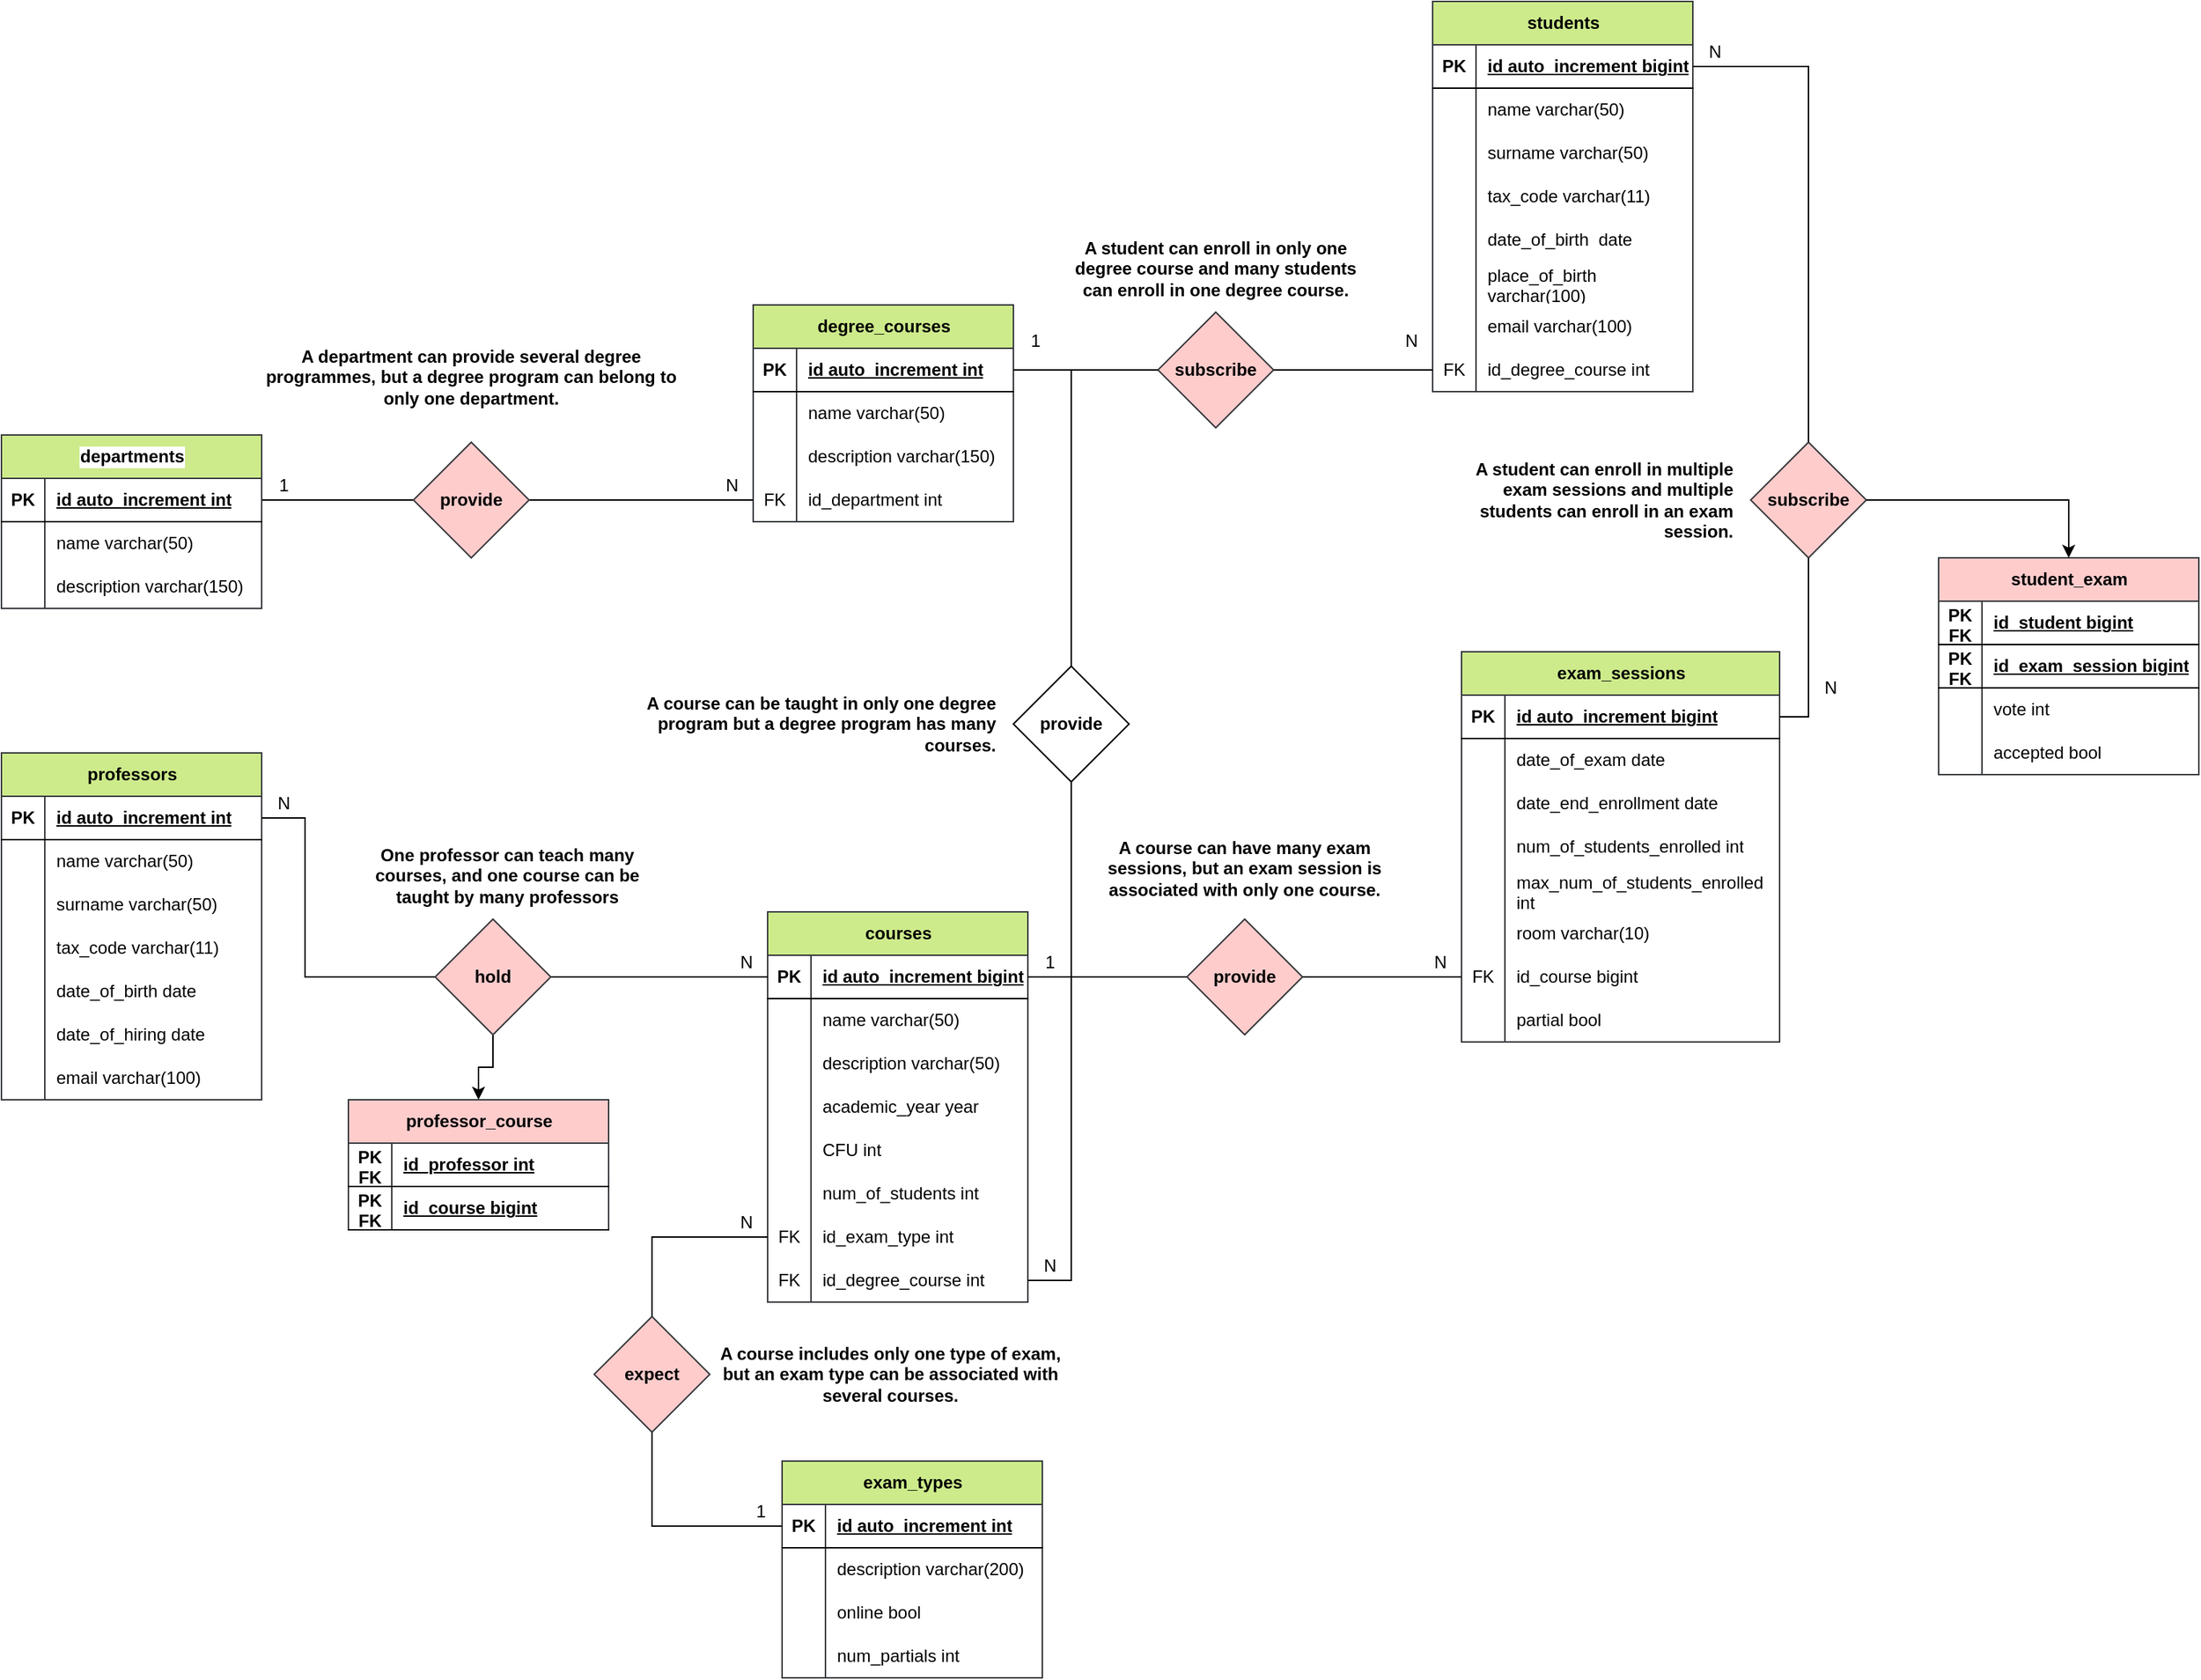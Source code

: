 <mxfile version="21.2.8" type="device">
  <diagram id="R2lEEEUBdFMjLlhIrx00" name="Page-1">
    <mxGraphModel dx="1773" dy="2125" grid="1" gridSize="10" guides="1" tooltips="1" connect="1" arrows="1" fold="1" page="1" pageScale="1" pageWidth="850" pageHeight="1100" math="0" shadow="0" extFonts="Permanent Marker^https://fonts.googleapis.com/css?family=Permanent+Marker">
      <root>
        <mxCell id="0" />
        <mxCell id="1" parent="0" />
        <mxCell id="9bL6swH94XsE8dJ1jOy0-61" value="" style="rounded=0;orthogonalLoop=1;jettySize=auto;html=1;endArrow=none;endFill=0;exitX=1;exitY=0.5;exitDx=0;exitDy=0;" edge="1" parent="1" source="9bL6swH94XsE8dJ1jOy0-27" target="9bL6swH94XsE8dJ1jOy0-60">
          <mxGeometry relative="1" as="geometry" />
        </mxCell>
        <mxCell id="9bL6swH94XsE8dJ1jOy0-26" value="departments" style="shape=table;startSize=30;container=1;collapsible=1;childLayout=tableLayout;fixedRows=1;rowLines=0;fontStyle=1;align=center;resizeLast=1;html=1;labelBackgroundColor=default;fillColor=#cdeb8b;strokeColor=#36393d;" vertex="1" parent="1">
          <mxGeometry x="60" y="140" width="180" height="120" as="geometry" />
        </mxCell>
        <mxCell id="9bL6swH94XsE8dJ1jOy0-27" value="" style="shape=tableRow;horizontal=0;startSize=0;swimlaneHead=0;swimlaneBody=0;fillColor=none;collapsible=0;dropTarget=0;points=[[0,0.5],[1,0.5]];portConstraint=eastwest;top=0;left=0;right=0;bottom=1;" vertex="1" parent="9bL6swH94XsE8dJ1jOy0-26">
          <mxGeometry y="30" width="180" height="30" as="geometry" />
        </mxCell>
        <mxCell id="9bL6swH94XsE8dJ1jOy0-28" value="PK" style="shape=partialRectangle;connectable=0;fillColor=none;top=0;left=0;bottom=0;right=0;fontStyle=1;overflow=hidden;whiteSpace=wrap;html=1;" vertex="1" parent="9bL6swH94XsE8dJ1jOy0-27">
          <mxGeometry width="30" height="30" as="geometry">
            <mxRectangle width="30" height="30" as="alternateBounds" />
          </mxGeometry>
        </mxCell>
        <mxCell id="9bL6swH94XsE8dJ1jOy0-29" value="id auto_increment int" style="shape=partialRectangle;connectable=0;fillColor=none;top=0;left=0;bottom=0;right=0;align=left;spacingLeft=6;fontStyle=5;overflow=hidden;whiteSpace=wrap;html=1;" vertex="1" parent="9bL6swH94XsE8dJ1jOy0-27">
          <mxGeometry x="30" width="150" height="30" as="geometry">
            <mxRectangle width="150" height="30" as="alternateBounds" />
          </mxGeometry>
        </mxCell>
        <mxCell id="9bL6swH94XsE8dJ1jOy0-30" value="" style="shape=tableRow;horizontal=0;startSize=0;swimlaneHead=0;swimlaneBody=0;fillColor=none;collapsible=0;dropTarget=0;points=[[0,0.5],[1,0.5]];portConstraint=eastwest;top=0;left=0;right=0;bottom=0;" vertex="1" parent="9bL6swH94XsE8dJ1jOy0-26">
          <mxGeometry y="60" width="180" height="30" as="geometry" />
        </mxCell>
        <mxCell id="9bL6swH94XsE8dJ1jOy0-31" value="" style="shape=partialRectangle;connectable=0;fillColor=none;top=0;left=0;bottom=0;right=0;editable=1;overflow=hidden;whiteSpace=wrap;html=1;" vertex="1" parent="9bL6swH94XsE8dJ1jOy0-30">
          <mxGeometry width="30" height="30" as="geometry">
            <mxRectangle width="30" height="30" as="alternateBounds" />
          </mxGeometry>
        </mxCell>
        <mxCell id="9bL6swH94XsE8dJ1jOy0-32" value="name varchar(50)" style="shape=partialRectangle;connectable=0;fillColor=none;top=0;left=0;bottom=0;right=0;align=left;spacingLeft=6;overflow=hidden;whiteSpace=wrap;html=1;" vertex="1" parent="9bL6swH94XsE8dJ1jOy0-30">
          <mxGeometry x="30" width="150" height="30" as="geometry">
            <mxRectangle width="150" height="30" as="alternateBounds" />
          </mxGeometry>
        </mxCell>
        <mxCell id="9bL6swH94XsE8dJ1jOy0-33" value="" style="shape=tableRow;horizontal=0;startSize=0;swimlaneHead=0;swimlaneBody=0;fillColor=none;collapsible=0;dropTarget=0;points=[[0,0.5],[1,0.5]];portConstraint=eastwest;top=0;left=0;right=0;bottom=0;" vertex="1" parent="9bL6swH94XsE8dJ1jOy0-26">
          <mxGeometry y="90" width="180" height="30" as="geometry" />
        </mxCell>
        <mxCell id="9bL6swH94XsE8dJ1jOy0-34" value="" style="shape=partialRectangle;connectable=0;fillColor=none;top=0;left=0;bottom=0;right=0;editable=1;overflow=hidden;whiteSpace=wrap;html=1;" vertex="1" parent="9bL6swH94XsE8dJ1jOy0-33">
          <mxGeometry width="30" height="30" as="geometry">
            <mxRectangle width="30" height="30" as="alternateBounds" />
          </mxGeometry>
        </mxCell>
        <mxCell id="9bL6swH94XsE8dJ1jOy0-35" value="description varchar(150)" style="shape=partialRectangle;connectable=0;fillColor=none;top=0;left=0;bottom=0;right=0;align=left;spacingLeft=6;overflow=hidden;whiteSpace=wrap;html=1;" vertex="1" parent="9bL6swH94XsE8dJ1jOy0-33">
          <mxGeometry x="30" width="150" height="30" as="geometry">
            <mxRectangle width="150" height="30" as="alternateBounds" />
          </mxGeometry>
        </mxCell>
        <mxCell id="9bL6swH94XsE8dJ1jOy0-47" value="degree_courses" style="shape=table;startSize=30;container=1;collapsible=1;childLayout=tableLayout;fixedRows=1;rowLines=0;fontStyle=1;align=center;resizeLast=1;html=1;fillColor=#cdeb8b;strokeColor=#36393d;" vertex="1" parent="1">
          <mxGeometry x="580" y="50" width="180" height="150" as="geometry" />
        </mxCell>
        <mxCell id="9bL6swH94XsE8dJ1jOy0-48" value="" style="shape=tableRow;horizontal=0;startSize=0;swimlaneHead=0;swimlaneBody=0;fillColor=none;collapsible=0;dropTarget=0;points=[[0,0.5],[1,0.5]];portConstraint=eastwest;top=0;left=0;right=0;bottom=1;" vertex="1" parent="9bL6swH94XsE8dJ1jOy0-47">
          <mxGeometry y="30" width="180" height="30" as="geometry" />
        </mxCell>
        <mxCell id="9bL6swH94XsE8dJ1jOy0-49" value="PK" style="shape=partialRectangle;connectable=0;fillColor=none;top=0;left=0;bottom=0;right=0;fontStyle=1;overflow=hidden;whiteSpace=wrap;html=1;" vertex="1" parent="9bL6swH94XsE8dJ1jOy0-48">
          <mxGeometry width="30" height="30" as="geometry">
            <mxRectangle width="30" height="30" as="alternateBounds" />
          </mxGeometry>
        </mxCell>
        <mxCell id="9bL6swH94XsE8dJ1jOy0-50" value="id auto_increment int" style="shape=partialRectangle;connectable=0;fillColor=none;top=0;left=0;bottom=0;right=0;align=left;spacingLeft=6;fontStyle=5;overflow=hidden;whiteSpace=wrap;html=1;" vertex="1" parent="9bL6swH94XsE8dJ1jOy0-48">
          <mxGeometry x="30" width="150" height="30" as="geometry">
            <mxRectangle width="150" height="30" as="alternateBounds" />
          </mxGeometry>
        </mxCell>
        <mxCell id="9bL6swH94XsE8dJ1jOy0-51" value="" style="shape=tableRow;horizontal=0;startSize=0;swimlaneHead=0;swimlaneBody=0;fillColor=none;collapsible=0;dropTarget=0;points=[[0,0.5],[1,0.5]];portConstraint=eastwest;top=0;left=0;right=0;bottom=0;" vertex="1" parent="9bL6swH94XsE8dJ1jOy0-47">
          <mxGeometry y="60" width="180" height="30" as="geometry" />
        </mxCell>
        <mxCell id="9bL6swH94XsE8dJ1jOy0-52" value="" style="shape=partialRectangle;connectable=0;fillColor=none;top=0;left=0;bottom=0;right=0;editable=1;overflow=hidden;whiteSpace=wrap;html=1;" vertex="1" parent="9bL6swH94XsE8dJ1jOy0-51">
          <mxGeometry width="30" height="30" as="geometry">
            <mxRectangle width="30" height="30" as="alternateBounds" />
          </mxGeometry>
        </mxCell>
        <mxCell id="9bL6swH94XsE8dJ1jOy0-53" value="name varchar(50)" style="shape=partialRectangle;connectable=0;fillColor=none;top=0;left=0;bottom=0;right=0;align=left;spacingLeft=6;overflow=hidden;whiteSpace=wrap;html=1;" vertex="1" parent="9bL6swH94XsE8dJ1jOy0-51">
          <mxGeometry x="30" width="150" height="30" as="geometry">
            <mxRectangle width="150" height="30" as="alternateBounds" />
          </mxGeometry>
        </mxCell>
        <mxCell id="9bL6swH94XsE8dJ1jOy0-54" value="" style="shape=tableRow;horizontal=0;startSize=0;swimlaneHead=0;swimlaneBody=0;fillColor=none;collapsible=0;dropTarget=0;points=[[0,0.5],[1,0.5]];portConstraint=eastwest;top=0;left=0;right=0;bottom=0;" vertex="1" parent="9bL6swH94XsE8dJ1jOy0-47">
          <mxGeometry y="90" width="180" height="30" as="geometry" />
        </mxCell>
        <mxCell id="9bL6swH94XsE8dJ1jOy0-55" value="" style="shape=partialRectangle;connectable=0;fillColor=none;top=0;left=0;bottom=0;right=0;editable=1;overflow=hidden;whiteSpace=wrap;html=1;" vertex="1" parent="9bL6swH94XsE8dJ1jOy0-54">
          <mxGeometry width="30" height="30" as="geometry">
            <mxRectangle width="30" height="30" as="alternateBounds" />
          </mxGeometry>
        </mxCell>
        <mxCell id="9bL6swH94XsE8dJ1jOy0-56" value="description varchar(150)" style="shape=partialRectangle;connectable=0;fillColor=none;top=0;left=0;bottom=0;right=0;align=left;spacingLeft=6;overflow=hidden;whiteSpace=wrap;html=1;" vertex="1" parent="9bL6swH94XsE8dJ1jOy0-54">
          <mxGeometry x="30" width="150" height="30" as="geometry">
            <mxRectangle width="150" height="30" as="alternateBounds" />
          </mxGeometry>
        </mxCell>
        <mxCell id="9bL6swH94XsE8dJ1jOy0-63" value="" style="shape=tableRow;horizontal=0;startSize=0;swimlaneHead=0;swimlaneBody=0;fillColor=none;collapsible=0;dropTarget=0;points=[[0,0.5],[1,0.5]];portConstraint=eastwest;top=0;left=0;right=0;bottom=0;" vertex="1" parent="9bL6swH94XsE8dJ1jOy0-47">
          <mxGeometry y="120" width="180" height="30" as="geometry" />
        </mxCell>
        <mxCell id="9bL6swH94XsE8dJ1jOy0-64" value="FK" style="shape=partialRectangle;connectable=0;fillColor=none;top=0;left=0;bottom=0;right=0;editable=1;overflow=hidden;whiteSpace=wrap;html=1;" vertex="1" parent="9bL6swH94XsE8dJ1jOy0-63">
          <mxGeometry width="30" height="30" as="geometry">
            <mxRectangle width="30" height="30" as="alternateBounds" />
          </mxGeometry>
        </mxCell>
        <mxCell id="9bL6swH94XsE8dJ1jOy0-65" value="id_department int" style="shape=partialRectangle;connectable=0;fillColor=none;top=0;left=0;bottom=0;right=0;align=left;spacingLeft=6;overflow=hidden;whiteSpace=wrap;html=1;" vertex="1" parent="9bL6swH94XsE8dJ1jOy0-63">
          <mxGeometry x="30" width="150" height="30" as="geometry">
            <mxRectangle width="150" height="30" as="alternateBounds" />
          </mxGeometry>
        </mxCell>
        <mxCell id="9bL6swH94XsE8dJ1jOy0-62" style="rounded=0;orthogonalLoop=1;jettySize=auto;html=1;entryX=0;entryY=0.5;entryDx=0;entryDy=0;endArrow=none;endFill=0;exitX=1;exitY=0.5;exitDx=0;exitDy=0;" edge="1" parent="1" source="9bL6swH94XsE8dJ1jOy0-60" target="9bL6swH94XsE8dJ1jOy0-63">
          <mxGeometry relative="1" as="geometry">
            <mxPoint x="425" y="180" as="sourcePoint" />
          </mxGeometry>
        </mxCell>
        <mxCell id="9bL6swH94XsE8dJ1jOy0-60" value="provide" style="rhombus;whiteSpace=wrap;html=1;startSize=30;fontStyle=1;fillColor=#ffcccc;strokeColor=#36393d;" vertex="1" parent="1">
          <mxGeometry x="345" y="145" width="80" height="80" as="geometry" />
        </mxCell>
        <mxCell id="9bL6swH94XsE8dJ1jOy0-66" value="1" style="text;html=1;align=center;verticalAlign=middle;resizable=0;points=[];autosize=1;strokeColor=none;fillColor=none;" vertex="1" parent="1">
          <mxGeometry x="240" y="160" width="30" height="30" as="geometry" />
        </mxCell>
        <mxCell id="9bL6swH94XsE8dJ1jOy0-67" value="N" style="text;html=1;align=center;verticalAlign=middle;resizable=0;points=[];autosize=1;strokeColor=none;fillColor=none;" vertex="1" parent="1">
          <mxGeometry x="550" y="160" width="30" height="30" as="geometry" />
        </mxCell>
        <mxCell id="9bL6swH94XsE8dJ1jOy0-68" value="courses" style="shape=table;startSize=30;container=1;collapsible=1;childLayout=tableLayout;fixedRows=1;rowLines=0;fontStyle=1;align=center;resizeLast=1;html=1;fillColor=#cdeb8b;strokeColor=#36393d;" vertex="1" parent="1">
          <mxGeometry x="590" y="470" width="180" height="270" as="geometry" />
        </mxCell>
        <mxCell id="9bL6swH94XsE8dJ1jOy0-69" value="" style="shape=tableRow;horizontal=0;startSize=0;swimlaneHead=0;swimlaneBody=0;fillColor=none;collapsible=0;dropTarget=0;points=[[0,0.5],[1,0.5]];portConstraint=eastwest;top=0;left=0;right=0;bottom=1;" vertex="1" parent="9bL6swH94XsE8dJ1jOy0-68">
          <mxGeometry y="30" width="180" height="30" as="geometry" />
        </mxCell>
        <mxCell id="9bL6swH94XsE8dJ1jOy0-70" value="PK" style="shape=partialRectangle;connectable=0;fillColor=none;top=0;left=0;bottom=0;right=0;fontStyle=1;overflow=hidden;whiteSpace=wrap;html=1;" vertex="1" parent="9bL6swH94XsE8dJ1jOy0-69">
          <mxGeometry width="30" height="30" as="geometry">
            <mxRectangle width="30" height="30" as="alternateBounds" />
          </mxGeometry>
        </mxCell>
        <mxCell id="9bL6swH94XsE8dJ1jOy0-71" value="id auto_increment bigint" style="shape=partialRectangle;connectable=0;fillColor=none;top=0;left=0;bottom=0;right=0;align=left;spacingLeft=6;fontStyle=5;overflow=hidden;whiteSpace=wrap;html=1;" vertex="1" parent="9bL6swH94XsE8dJ1jOy0-69">
          <mxGeometry x="30" width="150" height="30" as="geometry">
            <mxRectangle width="150" height="30" as="alternateBounds" />
          </mxGeometry>
        </mxCell>
        <mxCell id="9bL6swH94XsE8dJ1jOy0-72" value="" style="shape=tableRow;horizontal=0;startSize=0;swimlaneHead=0;swimlaneBody=0;fillColor=none;collapsible=0;dropTarget=0;points=[[0,0.5],[1,0.5]];portConstraint=eastwest;top=0;left=0;right=0;bottom=0;" vertex="1" parent="9bL6swH94XsE8dJ1jOy0-68">
          <mxGeometry y="60" width="180" height="30" as="geometry" />
        </mxCell>
        <mxCell id="9bL6swH94XsE8dJ1jOy0-73" value="" style="shape=partialRectangle;connectable=0;fillColor=none;top=0;left=0;bottom=0;right=0;editable=1;overflow=hidden;whiteSpace=wrap;html=1;" vertex="1" parent="9bL6swH94XsE8dJ1jOy0-72">
          <mxGeometry width="30" height="30" as="geometry">
            <mxRectangle width="30" height="30" as="alternateBounds" />
          </mxGeometry>
        </mxCell>
        <mxCell id="9bL6swH94XsE8dJ1jOy0-74" value="name varchar(50)" style="shape=partialRectangle;connectable=0;fillColor=none;top=0;left=0;bottom=0;right=0;align=left;spacingLeft=6;overflow=hidden;whiteSpace=wrap;html=1;" vertex="1" parent="9bL6swH94XsE8dJ1jOy0-72">
          <mxGeometry x="30" width="150" height="30" as="geometry">
            <mxRectangle width="150" height="30" as="alternateBounds" />
          </mxGeometry>
        </mxCell>
        <mxCell id="9bL6swH94XsE8dJ1jOy0-187" value="" style="shape=tableRow;horizontal=0;startSize=0;swimlaneHead=0;swimlaneBody=0;fillColor=none;collapsible=0;dropTarget=0;points=[[0,0.5],[1,0.5]];portConstraint=eastwest;top=0;left=0;right=0;bottom=0;" vertex="1" parent="9bL6swH94XsE8dJ1jOy0-68">
          <mxGeometry y="90" width="180" height="30" as="geometry" />
        </mxCell>
        <mxCell id="9bL6swH94XsE8dJ1jOy0-188" value="" style="shape=partialRectangle;connectable=0;fillColor=none;top=0;left=0;bottom=0;right=0;editable=1;overflow=hidden;whiteSpace=wrap;html=1;" vertex="1" parent="9bL6swH94XsE8dJ1jOy0-187">
          <mxGeometry width="30" height="30" as="geometry">
            <mxRectangle width="30" height="30" as="alternateBounds" />
          </mxGeometry>
        </mxCell>
        <mxCell id="9bL6swH94XsE8dJ1jOy0-189" value="description varchar(50)" style="shape=partialRectangle;connectable=0;fillColor=none;top=0;left=0;bottom=0;right=0;align=left;spacingLeft=6;overflow=hidden;whiteSpace=wrap;html=1;" vertex="1" parent="9bL6swH94XsE8dJ1jOy0-187">
          <mxGeometry x="30" width="150" height="30" as="geometry">
            <mxRectangle width="150" height="30" as="alternateBounds" />
          </mxGeometry>
        </mxCell>
        <mxCell id="9bL6swH94XsE8dJ1jOy0-75" value="" style="shape=tableRow;horizontal=0;startSize=0;swimlaneHead=0;swimlaneBody=0;fillColor=none;collapsible=0;dropTarget=0;points=[[0,0.5],[1,0.5]];portConstraint=eastwest;top=0;left=0;right=0;bottom=0;" vertex="1" parent="9bL6swH94XsE8dJ1jOy0-68">
          <mxGeometry y="120" width="180" height="30" as="geometry" />
        </mxCell>
        <mxCell id="9bL6swH94XsE8dJ1jOy0-76" value="" style="shape=partialRectangle;connectable=0;fillColor=none;top=0;left=0;bottom=0;right=0;editable=1;overflow=hidden;whiteSpace=wrap;html=1;" vertex="1" parent="9bL6swH94XsE8dJ1jOy0-75">
          <mxGeometry width="30" height="30" as="geometry">
            <mxRectangle width="30" height="30" as="alternateBounds" />
          </mxGeometry>
        </mxCell>
        <mxCell id="9bL6swH94XsE8dJ1jOy0-77" value="academic_year year" style="shape=partialRectangle;connectable=0;fillColor=none;top=0;left=0;bottom=0;right=0;align=left;spacingLeft=6;overflow=hidden;whiteSpace=wrap;html=1;" vertex="1" parent="9bL6swH94XsE8dJ1jOy0-75">
          <mxGeometry x="30" width="150" height="30" as="geometry">
            <mxRectangle width="150" height="30" as="alternateBounds" />
          </mxGeometry>
        </mxCell>
        <mxCell id="9bL6swH94XsE8dJ1jOy0-78" value="" style="shape=tableRow;horizontal=0;startSize=0;swimlaneHead=0;swimlaneBody=0;fillColor=none;collapsible=0;dropTarget=0;points=[[0,0.5],[1,0.5]];portConstraint=eastwest;top=0;left=0;right=0;bottom=0;" vertex="1" parent="9bL6swH94XsE8dJ1jOy0-68">
          <mxGeometry y="150" width="180" height="30" as="geometry" />
        </mxCell>
        <mxCell id="9bL6swH94XsE8dJ1jOy0-79" value="" style="shape=partialRectangle;connectable=0;fillColor=none;top=0;left=0;bottom=0;right=0;editable=1;overflow=hidden;whiteSpace=wrap;html=1;" vertex="1" parent="9bL6swH94XsE8dJ1jOy0-78">
          <mxGeometry width="30" height="30" as="geometry">
            <mxRectangle width="30" height="30" as="alternateBounds" />
          </mxGeometry>
        </mxCell>
        <mxCell id="9bL6swH94XsE8dJ1jOy0-80" value="CFU int" style="shape=partialRectangle;connectable=0;fillColor=none;top=0;left=0;bottom=0;right=0;align=left;spacingLeft=6;overflow=hidden;whiteSpace=wrap;html=1;" vertex="1" parent="9bL6swH94XsE8dJ1jOy0-78">
          <mxGeometry x="30" width="150" height="30" as="geometry">
            <mxRectangle width="150" height="30" as="alternateBounds" />
          </mxGeometry>
        </mxCell>
        <mxCell id="9bL6swH94XsE8dJ1jOy0-190" value="" style="shape=tableRow;horizontal=0;startSize=0;swimlaneHead=0;swimlaneBody=0;fillColor=none;collapsible=0;dropTarget=0;points=[[0,0.5],[1,0.5]];portConstraint=eastwest;top=0;left=0;right=0;bottom=0;" vertex="1" parent="9bL6swH94XsE8dJ1jOy0-68">
          <mxGeometry y="180" width="180" height="30" as="geometry" />
        </mxCell>
        <mxCell id="9bL6swH94XsE8dJ1jOy0-191" value="" style="shape=partialRectangle;connectable=0;fillColor=none;top=0;left=0;bottom=0;right=0;editable=1;overflow=hidden;whiteSpace=wrap;html=1;" vertex="1" parent="9bL6swH94XsE8dJ1jOy0-190">
          <mxGeometry width="30" height="30" as="geometry">
            <mxRectangle width="30" height="30" as="alternateBounds" />
          </mxGeometry>
        </mxCell>
        <mxCell id="9bL6swH94XsE8dJ1jOy0-192" value="num_of_students int" style="shape=partialRectangle;connectable=0;fillColor=none;top=0;left=0;bottom=0;right=0;align=left;spacingLeft=6;overflow=hidden;whiteSpace=wrap;html=1;" vertex="1" parent="9bL6swH94XsE8dJ1jOy0-190">
          <mxGeometry x="30" width="150" height="30" as="geometry">
            <mxRectangle width="150" height="30" as="alternateBounds" />
          </mxGeometry>
        </mxCell>
        <mxCell id="9bL6swH94XsE8dJ1jOy0-84" value="" style="shape=tableRow;horizontal=0;startSize=0;swimlaneHead=0;swimlaneBody=0;fillColor=none;collapsible=0;dropTarget=0;points=[[0,0.5],[1,0.5]];portConstraint=eastwest;top=0;left=0;right=0;bottom=0;" vertex="1" parent="9bL6swH94XsE8dJ1jOy0-68">
          <mxGeometry y="210" width="180" height="30" as="geometry" />
        </mxCell>
        <mxCell id="9bL6swH94XsE8dJ1jOy0-85" value="FK" style="shape=partialRectangle;connectable=0;fillColor=none;top=0;left=0;bottom=0;right=0;editable=1;overflow=hidden;whiteSpace=wrap;html=1;" vertex="1" parent="9bL6swH94XsE8dJ1jOy0-84">
          <mxGeometry width="30" height="30" as="geometry">
            <mxRectangle width="30" height="30" as="alternateBounds" />
          </mxGeometry>
        </mxCell>
        <mxCell id="9bL6swH94XsE8dJ1jOy0-86" value="id_exam_type int" style="shape=partialRectangle;connectable=0;fillColor=none;top=0;left=0;bottom=0;right=0;align=left;spacingLeft=6;overflow=hidden;whiteSpace=wrap;html=1;" vertex="1" parent="9bL6swH94XsE8dJ1jOy0-84">
          <mxGeometry x="30" width="150" height="30" as="geometry">
            <mxRectangle width="150" height="30" as="alternateBounds" />
          </mxGeometry>
        </mxCell>
        <mxCell id="9bL6swH94XsE8dJ1jOy0-133" value="" style="shape=tableRow;horizontal=0;startSize=0;swimlaneHead=0;swimlaneBody=0;fillColor=none;collapsible=0;dropTarget=0;points=[[0,0.5],[1,0.5]];portConstraint=eastwest;top=0;left=0;right=0;bottom=0;" vertex="1" parent="9bL6swH94XsE8dJ1jOy0-68">
          <mxGeometry y="240" width="180" height="30" as="geometry" />
        </mxCell>
        <mxCell id="9bL6swH94XsE8dJ1jOy0-134" value="FK" style="shape=partialRectangle;connectable=0;fillColor=none;top=0;left=0;bottom=0;right=0;editable=1;overflow=hidden;whiteSpace=wrap;html=1;" vertex="1" parent="9bL6swH94XsE8dJ1jOy0-133">
          <mxGeometry width="30" height="30" as="geometry">
            <mxRectangle width="30" height="30" as="alternateBounds" />
          </mxGeometry>
        </mxCell>
        <mxCell id="9bL6swH94XsE8dJ1jOy0-135" value="id_degree_course int" style="shape=partialRectangle;connectable=0;fillColor=none;top=0;left=0;bottom=0;right=0;align=left;spacingLeft=6;overflow=hidden;whiteSpace=wrap;html=1;" vertex="1" parent="9bL6swH94XsE8dJ1jOy0-133">
          <mxGeometry x="30" width="150" height="30" as="geometry">
            <mxRectangle width="150" height="30" as="alternateBounds" />
          </mxGeometry>
        </mxCell>
        <mxCell id="9bL6swH94XsE8dJ1jOy0-87" value="exam_types" style="shape=table;startSize=30;container=1;collapsible=1;childLayout=tableLayout;fixedRows=1;rowLines=0;fontStyle=1;align=center;resizeLast=1;html=1;fillColor=#cdeb8b;strokeColor=#36393d;" vertex="1" parent="1">
          <mxGeometry x="600" y="850" width="180" height="150" as="geometry" />
        </mxCell>
        <mxCell id="9bL6swH94XsE8dJ1jOy0-88" value="" style="shape=tableRow;horizontal=0;startSize=0;swimlaneHead=0;swimlaneBody=0;fillColor=none;collapsible=0;dropTarget=0;points=[[0,0.5],[1,0.5]];portConstraint=eastwest;top=0;left=0;right=0;bottom=1;" vertex="1" parent="9bL6swH94XsE8dJ1jOy0-87">
          <mxGeometry y="30" width="180" height="30" as="geometry" />
        </mxCell>
        <mxCell id="9bL6swH94XsE8dJ1jOy0-89" value="PK" style="shape=partialRectangle;connectable=0;fillColor=none;top=0;left=0;bottom=0;right=0;fontStyle=1;overflow=hidden;whiteSpace=wrap;html=1;" vertex="1" parent="9bL6swH94XsE8dJ1jOy0-88">
          <mxGeometry width="30" height="30" as="geometry">
            <mxRectangle width="30" height="30" as="alternateBounds" />
          </mxGeometry>
        </mxCell>
        <mxCell id="9bL6swH94XsE8dJ1jOy0-90" value="id auto_increment int" style="shape=partialRectangle;connectable=0;fillColor=none;top=0;left=0;bottom=0;right=0;align=left;spacingLeft=6;fontStyle=5;overflow=hidden;whiteSpace=wrap;html=1;" vertex="1" parent="9bL6swH94XsE8dJ1jOy0-88">
          <mxGeometry x="30" width="150" height="30" as="geometry">
            <mxRectangle width="150" height="30" as="alternateBounds" />
          </mxGeometry>
        </mxCell>
        <mxCell id="9bL6swH94XsE8dJ1jOy0-91" value="" style="shape=tableRow;horizontal=0;startSize=0;swimlaneHead=0;swimlaneBody=0;fillColor=none;collapsible=0;dropTarget=0;points=[[0,0.5],[1,0.5]];portConstraint=eastwest;top=0;left=0;right=0;bottom=0;" vertex="1" parent="9bL6swH94XsE8dJ1jOy0-87">
          <mxGeometry y="60" width="180" height="30" as="geometry" />
        </mxCell>
        <mxCell id="9bL6swH94XsE8dJ1jOy0-92" value="" style="shape=partialRectangle;connectable=0;fillColor=none;top=0;left=0;bottom=0;right=0;editable=1;overflow=hidden;whiteSpace=wrap;html=1;" vertex="1" parent="9bL6swH94XsE8dJ1jOy0-91">
          <mxGeometry width="30" height="30" as="geometry">
            <mxRectangle width="30" height="30" as="alternateBounds" />
          </mxGeometry>
        </mxCell>
        <mxCell id="9bL6swH94XsE8dJ1jOy0-93" value="description varchar(200)" style="shape=partialRectangle;connectable=0;fillColor=none;top=0;left=0;bottom=0;right=0;align=left;spacingLeft=6;overflow=hidden;whiteSpace=wrap;html=1;" vertex="1" parent="9bL6swH94XsE8dJ1jOy0-91">
          <mxGeometry x="30" width="150" height="30" as="geometry">
            <mxRectangle width="150" height="30" as="alternateBounds" />
          </mxGeometry>
        </mxCell>
        <mxCell id="9bL6swH94XsE8dJ1jOy0-94" value="" style="shape=tableRow;horizontal=0;startSize=0;swimlaneHead=0;swimlaneBody=0;fillColor=none;collapsible=0;dropTarget=0;points=[[0,0.5],[1,0.5]];portConstraint=eastwest;top=0;left=0;right=0;bottom=0;" vertex="1" parent="9bL6swH94XsE8dJ1jOy0-87">
          <mxGeometry y="90" width="180" height="30" as="geometry" />
        </mxCell>
        <mxCell id="9bL6swH94XsE8dJ1jOy0-95" value="" style="shape=partialRectangle;connectable=0;fillColor=none;top=0;left=0;bottom=0;right=0;editable=1;overflow=hidden;whiteSpace=wrap;html=1;" vertex="1" parent="9bL6swH94XsE8dJ1jOy0-94">
          <mxGeometry width="30" height="30" as="geometry">
            <mxRectangle width="30" height="30" as="alternateBounds" />
          </mxGeometry>
        </mxCell>
        <mxCell id="9bL6swH94XsE8dJ1jOy0-96" value="online bool" style="shape=partialRectangle;connectable=0;fillColor=none;top=0;left=0;bottom=0;right=0;align=left;spacingLeft=6;overflow=hidden;whiteSpace=wrap;html=1;" vertex="1" parent="9bL6swH94XsE8dJ1jOy0-94">
          <mxGeometry x="30" width="150" height="30" as="geometry">
            <mxRectangle width="150" height="30" as="alternateBounds" />
          </mxGeometry>
        </mxCell>
        <mxCell id="9bL6swH94XsE8dJ1jOy0-100" value="" style="shape=tableRow;horizontal=0;startSize=0;swimlaneHead=0;swimlaneBody=0;fillColor=none;collapsible=0;dropTarget=0;points=[[0,0.5],[1,0.5]];portConstraint=eastwest;top=0;left=0;right=0;bottom=0;" vertex="1" parent="9bL6swH94XsE8dJ1jOy0-87">
          <mxGeometry y="120" width="180" height="30" as="geometry" />
        </mxCell>
        <mxCell id="9bL6swH94XsE8dJ1jOy0-101" value="" style="shape=partialRectangle;connectable=0;fillColor=none;top=0;left=0;bottom=0;right=0;editable=1;overflow=hidden;whiteSpace=wrap;html=1;" vertex="1" parent="9bL6swH94XsE8dJ1jOy0-100">
          <mxGeometry width="30" height="30" as="geometry">
            <mxRectangle width="30" height="30" as="alternateBounds" />
          </mxGeometry>
        </mxCell>
        <mxCell id="9bL6swH94XsE8dJ1jOy0-102" value="num_partials int" style="shape=partialRectangle;connectable=0;fillColor=none;top=0;left=0;bottom=0;right=0;align=left;spacingLeft=6;overflow=hidden;whiteSpace=wrap;html=1;" vertex="1" parent="9bL6swH94XsE8dJ1jOy0-100">
          <mxGeometry x="30" width="150" height="30" as="geometry">
            <mxRectangle width="150" height="30" as="alternateBounds" />
          </mxGeometry>
        </mxCell>
        <mxCell id="9bL6swH94XsE8dJ1jOy0-103" value="expect" style="rhombus;whiteSpace=wrap;html=1;startSize=30;fontStyle=1;fillColor=#ffcccc;strokeColor=#36393d;" vertex="1" parent="1">
          <mxGeometry x="470" y="750" width="80" height="80" as="geometry" />
        </mxCell>
        <mxCell id="9bL6swH94XsE8dJ1jOy0-105" style="rounded=0;orthogonalLoop=1;jettySize=auto;html=1;entryX=0;entryY=0.5;entryDx=0;entryDy=0;endArrow=none;endFill=0;exitX=0.5;exitY=1;exitDx=0;exitDy=0;" edge="1" parent="1" source="9bL6swH94XsE8dJ1jOy0-103" target="9bL6swH94XsE8dJ1jOy0-88">
          <mxGeometry relative="1" as="geometry">
            <mxPoint x="485" y="270" as="sourcePoint" />
            <mxPoint x="640" y="275" as="targetPoint" />
            <Array as="points">
              <mxPoint x="510" y="880" />
              <mxPoint x="510" y="895" />
              <mxPoint x="560" y="895" />
            </Array>
          </mxGeometry>
        </mxCell>
        <mxCell id="9bL6swH94XsE8dJ1jOy0-106" value="" style="rounded=0;orthogonalLoop=1;jettySize=auto;html=1;endArrow=none;endFill=0;exitX=0.5;exitY=0;exitDx=0;exitDy=0;entryX=0;entryY=0.5;entryDx=0;entryDy=0;" edge="1" parent="1" source="9bL6swH94XsE8dJ1jOy0-103" target="9bL6swH94XsE8dJ1jOy0-84">
          <mxGeometry relative="1" as="geometry">
            <mxPoint x="300" y="265" as="sourcePoint" />
            <mxPoint x="406" y="269" as="targetPoint" />
            <Array as="points">
              <mxPoint x="510" y="695" />
            </Array>
          </mxGeometry>
        </mxCell>
        <mxCell id="9bL6swH94XsE8dJ1jOy0-107" value="N" style="text;html=1;align=center;verticalAlign=middle;resizable=0;points=[];autosize=1;strokeColor=none;fillColor=none;" vertex="1" parent="1">
          <mxGeometry x="560" y="670" width="30" height="30" as="geometry" />
        </mxCell>
        <mxCell id="9bL6swH94XsE8dJ1jOy0-108" value="1" style="text;html=1;align=center;verticalAlign=middle;resizable=0;points=[];autosize=1;strokeColor=none;fillColor=none;" vertex="1" parent="1">
          <mxGeometry x="570" y="870" width="30" height="30" as="geometry" />
        </mxCell>
        <mxCell id="9bL6swH94XsE8dJ1jOy0-111" value="provide" style="rhombus;whiteSpace=wrap;html=1;startSize=30;fontStyle=1;" vertex="1" parent="1">
          <mxGeometry x="760" y="300" width="80" height="80" as="geometry" />
        </mxCell>
        <mxCell id="9bL6swH94XsE8dJ1jOy0-112" value="" style="rounded=0;orthogonalLoop=1;jettySize=auto;html=1;endArrow=none;endFill=0;exitX=0.5;exitY=0;exitDx=0;exitDy=0;entryX=1;entryY=0.5;entryDx=0;entryDy=0;" edge="1" parent="1" source="9bL6swH94XsE8dJ1jOy0-111" target="9bL6swH94XsE8dJ1jOy0-48">
          <mxGeometry relative="1" as="geometry">
            <mxPoint x="250" y="185" as="sourcePoint" />
            <mxPoint x="356" y="189" as="targetPoint" />
            <Array as="points">
              <mxPoint x="800" y="220" />
              <mxPoint x="800" y="95" />
            </Array>
          </mxGeometry>
        </mxCell>
        <mxCell id="9bL6swH94XsE8dJ1jOy0-113" value="" style="rounded=0;orthogonalLoop=1;jettySize=auto;html=1;endArrow=none;endFill=0;exitX=0.5;exitY=1;exitDx=0;exitDy=0;entryX=1;entryY=0.5;entryDx=0;entryDy=0;" edge="1" parent="1" source="9bL6swH94XsE8dJ1jOy0-111" target="9bL6swH94XsE8dJ1jOy0-133">
          <mxGeometry relative="1" as="geometry">
            <mxPoint x="680" y="330" as="sourcePoint" />
            <mxPoint x="810" y="740" as="targetPoint" />
            <Array as="points">
              <mxPoint x="800" y="480" />
              <mxPoint x="800" y="610" />
              <mxPoint x="800" y="725" />
            </Array>
          </mxGeometry>
        </mxCell>
        <mxCell id="9bL6swH94XsE8dJ1jOy0-114" value="1" style="text;html=1;align=center;verticalAlign=middle;resizable=0;points=[];autosize=1;strokeColor=none;fillColor=none;" vertex="1" parent="1">
          <mxGeometry x="760" y="60" width="30" height="30" as="geometry" />
        </mxCell>
        <mxCell id="9bL6swH94XsE8dJ1jOy0-115" value="N" style="text;html=1;align=center;verticalAlign=middle;resizable=0;points=[];autosize=1;strokeColor=none;fillColor=none;" vertex="1" parent="1">
          <mxGeometry x="770" y="700" width="30" height="30" as="geometry" />
        </mxCell>
        <mxCell id="9bL6swH94XsE8dJ1jOy0-116" value="A department can provide several degree programmes, but a degree program can belong to only one department." style="text;html=1;strokeColor=none;fillColor=none;align=center;verticalAlign=middle;whiteSpace=wrap;rounded=0;fontStyle=1" vertex="1" parent="1">
          <mxGeometry x="235" y="60" width="300" height="80" as="geometry" />
        </mxCell>
        <mxCell id="9bL6swH94XsE8dJ1jOy0-117" value="A course includes only one type of exam, but an exam type can be associated with several courses." style="text;html=1;strokeColor=none;fillColor=none;align=center;verticalAlign=middle;whiteSpace=wrap;rounded=0;fontStyle=1" vertex="1" parent="1">
          <mxGeometry x="550" y="750" width="250" height="80" as="geometry" />
        </mxCell>
        <mxCell id="9bL6swH94XsE8dJ1jOy0-136" value="A course can be taught in only one degree program but a degree program has many courses." style="text;html=1;strokeColor=none;fillColor=none;align=right;verticalAlign=middle;whiteSpace=wrap;rounded=0;fontStyle=1" vertex="1" parent="1">
          <mxGeometry x="500" y="300" width="250" height="80" as="geometry" />
        </mxCell>
        <mxCell id="9bL6swH94XsE8dJ1jOy0-137" value="professors" style="shape=table;startSize=30;container=1;collapsible=1;childLayout=tableLayout;fixedRows=1;rowLines=0;fontStyle=1;align=center;resizeLast=1;html=1;fillColor=#cdeb8b;strokeColor=#36393d;" vertex="1" parent="1">
          <mxGeometry x="60" y="360" width="180" height="240" as="geometry" />
        </mxCell>
        <mxCell id="9bL6swH94XsE8dJ1jOy0-138" value="" style="shape=tableRow;horizontal=0;startSize=0;swimlaneHead=0;swimlaneBody=0;fillColor=none;collapsible=0;dropTarget=0;points=[[0,0.5],[1,0.5]];portConstraint=eastwest;top=0;left=0;right=0;bottom=1;" vertex="1" parent="9bL6swH94XsE8dJ1jOy0-137">
          <mxGeometry y="30" width="180" height="30" as="geometry" />
        </mxCell>
        <mxCell id="9bL6swH94XsE8dJ1jOy0-139" value="PK" style="shape=partialRectangle;connectable=0;fillColor=none;top=0;left=0;bottom=0;right=0;fontStyle=1;overflow=hidden;whiteSpace=wrap;html=1;" vertex="1" parent="9bL6swH94XsE8dJ1jOy0-138">
          <mxGeometry width="30" height="30" as="geometry">
            <mxRectangle width="30" height="30" as="alternateBounds" />
          </mxGeometry>
        </mxCell>
        <mxCell id="9bL6swH94XsE8dJ1jOy0-140" value="id auto_increment int" style="shape=partialRectangle;connectable=0;fillColor=none;top=0;left=0;bottom=0;right=0;align=left;spacingLeft=6;fontStyle=5;overflow=hidden;whiteSpace=wrap;html=1;" vertex="1" parent="9bL6swH94XsE8dJ1jOy0-138">
          <mxGeometry x="30" width="150" height="30" as="geometry">
            <mxRectangle width="150" height="30" as="alternateBounds" />
          </mxGeometry>
        </mxCell>
        <mxCell id="9bL6swH94XsE8dJ1jOy0-141" value="" style="shape=tableRow;horizontal=0;startSize=0;swimlaneHead=0;swimlaneBody=0;fillColor=none;collapsible=0;dropTarget=0;points=[[0,0.5],[1,0.5]];portConstraint=eastwest;top=0;left=0;right=0;bottom=0;" vertex="1" parent="9bL6swH94XsE8dJ1jOy0-137">
          <mxGeometry y="60" width="180" height="30" as="geometry" />
        </mxCell>
        <mxCell id="9bL6swH94XsE8dJ1jOy0-142" value="" style="shape=partialRectangle;connectable=0;fillColor=none;top=0;left=0;bottom=0;right=0;editable=1;overflow=hidden;whiteSpace=wrap;html=1;" vertex="1" parent="9bL6swH94XsE8dJ1jOy0-141">
          <mxGeometry width="30" height="30" as="geometry">
            <mxRectangle width="30" height="30" as="alternateBounds" />
          </mxGeometry>
        </mxCell>
        <mxCell id="9bL6swH94XsE8dJ1jOy0-143" value="name varchar(50)" style="shape=partialRectangle;connectable=0;fillColor=none;top=0;left=0;bottom=0;right=0;align=left;spacingLeft=6;overflow=hidden;whiteSpace=wrap;html=1;" vertex="1" parent="9bL6swH94XsE8dJ1jOy0-141">
          <mxGeometry x="30" width="150" height="30" as="geometry">
            <mxRectangle width="150" height="30" as="alternateBounds" />
          </mxGeometry>
        </mxCell>
        <mxCell id="9bL6swH94XsE8dJ1jOy0-144" value="" style="shape=tableRow;horizontal=0;startSize=0;swimlaneHead=0;swimlaneBody=0;fillColor=none;collapsible=0;dropTarget=0;points=[[0,0.5],[1,0.5]];portConstraint=eastwest;top=0;left=0;right=0;bottom=0;" vertex="1" parent="9bL6swH94XsE8dJ1jOy0-137">
          <mxGeometry y="90" width="180" height="30" as="geometry" />
        </mxCell>
        <mxCell id="9bL6swH94XsE8dJ1jOy0-145" value="" style="shape=partialRectangle;connectable=0;fillColor=none;top=0;left=0;bottom=0;right=0;editable=1;overflow=hidden;whiteSpace=wrap;html=1;" vertex="1" parent="9bL6swH94XsE8dJ1jOy0-144">
          <mxGeometry width="30" height="30" as="geometry">
            <mxRectangle width="30" height="30" as="alternateBounds" />
          </mxGeometry>
        </mxCell>
        <mxCell id="9bL6swH94XsE8dJ1jOy0-146" value="surname varchar(50)" style="shape=partialRectangle;connectable=0;fillColor=none;top=0;left=0;bottom=0;right=0;align=left;spacingLeft=6;overflow=hidden;whiteSpace=wrap;html=1;" vertex="1" parent="9bL6swH94XsE8dJ1jOy0-144">
          <mxGeometry x="30" width="150" height="30" as="geometry">
            <mxRectangle width="150" height="30" as="alternateBounds" />
          </mxGeometry>
        </mxCell>
        <mxCell id="9bL6swH94XsE8dJ1jOy0-153" value="" style="shape=tableRow;horizontal=0;startSize=0;swimlaneHead=0;swimlaneBody=0;fillColor=none;collapsible=0;dropTarget=0;points=[[0,0.5],[1,0.5]];portConstraint=eastwest;top=0;left=0;right=0;bottom=0;" vertex="1" parent="9bL6swH94XsE8dJ1jOy0-137">
          <mxGeometry y="120" width="180" height="30" as="geometry" />
        </mxCell>
        <mxCell id="9bL6swH94XsE8dJ1jOy0-154" value="" style="shape=partialRectangle;connectable=0;fillColor=none;top=0;left=0;bottom=0;right=0;editable=1;overflow=hidden;whiteSpace=wrap;html=1;" vertex="1" parent="9bL6swH94XsE8dJ1jOy0-153">
          <mxGeometry width="30" height="30" as="geometry">
            <mxRectangle width="30" height="30" as="alternateBounds" />
          </mxGeometry>
        </mxCell>
        <mxCell id="9bL6swH94XsE8dJ1jOy0-155" value="tax_code varchar(11)" style="shape=partialRectangle;connectable=0;fillColor=none;top=0;left=0;bottom=0;right=0;align=left;spacingLeft=6;overflow=hidden;whiteSpace=wrap;html=1;" vertex="1" parent="9bL6swH94XsE8dJ1jOy0-153">
          <mxGeometry x="30" width="150" height="30" as="geometry">
            <mxRectangle width="150" height="30" as="alternateBounds" />
          </mxGeometry>
        </mxCell>
        <mxCell id="9bL6swH94XsE8dJ1jOy0-147" value="" style="shape=tableRow;horizontal=0;startSize=0;swimlaneHead=0;swimlaneBody=0;fillColor=none;collapsible=0;dropTarget=0;points=[[0,0.5],[1,0.5]];portConstraint=eastwest;top=0;left=0;right=0;bottom=0;" vertex="1" parent="9bL6swH94XsE8dJ1jOy0-137">
          <mxGeometry y="150" width="180" height="30" as="geometry" />
        </mxCell>
        <mxCell id="9bL6swH94XsE8dJ1jOy0-148" value="" style="shape=partialRectangle;connectable=0;fillColor=none;top=0;left=0;bottom=0;right=0;editable=1;overflow=hidden;whiteSpace=wrap;html=1;" vertex="1" parent="9bL6swH94XsE8dJ1jOy0-147">
          <mxGeometry width="30" height="30" as="geometry">
            <mxRectangle width="30" height="30" as="alternateBounds" />
          </mxGeometry>
        </mxCell>
        <mxCell id="9bL6swH94XsE8dJ1jOy0-149" value="date_of_birth date" style="shape=partialRectangle;connectable=0;fillColor=none;top=0;left=0;bottom=0;right=0;align=left;spacingLeft=6;overflow=hidden;whiteSpace=wrap;html=1;" vertex="1" parent="9bL6swH94XsE8dJ1jOy0-147">
          <mxGeometry x="30" width="150" height="30" as="geometry">
            <mxRectangle width="150" height="30" as="alternateBounds" />
          </mxGeometry>
        </mxCell>
        <mxCell id="9bL6swH94XsE8dJ1jOy0-150" value="" style="shape=tableRow;horizontal=0;startSize=0;swimlaneHead=0;swimlaneBody=0;fillColor=none;collapsible=0;dropTarget=0;points=[[0,0.5],[1,0.5]];portConstraint=eastwest;top=0;left=0;right=0;bottom=0;" vertex="1" parent="9bL6swH94XsE8dJ1jOy0-137">
          <mxGeometry y="180" width="180" height="30" as="geometry" />
        </mxCell>
        <mxCell id="9bL6swH94XsE8dJ1jOy0-151" value="" style="shape=partialRectangle;connectable=0;fillColor=none;top=0;left=0;bottom=0;right=0;editable=1;overflow=hidden;whiteSpace=wrap;html=1;" vertex="1" parent="9bL6swH94XsE8dJ1jOy0-150">
          <mxGeometry width="30" height="30" as="geometry">
            <mxRectangle width="30" height="30" as="alternateBounds" />
          </mxGeometry>
        </mxCell>
        <mxCell id="9bL6swH94XsE8dJ1jOy0-152" value="date_of_hiring date" style="shape=partialRectangle;connectable=0;fillColor=none;top=0;left=0;bottom=0;right=0;align=left;spacingLeft=6;overflow=hidden;whiteSpace=wrap;html=1;" vertex="1" parent="9bL6swH94XsE8dJ1jOy0-150">
          <mxGeometry x="30" width="150" height="30" as="geometry">
            <mxRectangle width="150" height="30" as="alternateBounds" />
          </mxGeometry>
        </mxCell>
        <mxCell id="9bL6swH94XsE8dJ1jOy0-156" value="" style="shape=tableRow;horizontal=0;startSize=0;swimlaneHead=0;swimlaneBody=0;fillColor=none;collapsible=0;dropTarget=0;points=[[0,0.5],[1,0.5]];portConstraint=eastwest;top=0;left=0;right=0;bottom=0;" vertex="1" parent="9bL6swH94XsE8dJ1jOy0-137">
          <mxGeometry y="210" width="180" height="30" as="geometry" />
        </mxCell>
        <mxCell id="9bL6swH94XsE8dJ1jOy0-157" value="" style="shape=partialRectangle;connectable=0;fillColor=none;top=0;left=0;bottom=0;right=0;editable=1;overflow=hidden;whiteSpace=wrap;html=1;" vertex="1" parent="9bL6swH94XsE8dJ1jOy0-156">
          <mxGeometry width="30" height="30" as="geometry">
            <mxRectangle width="30" height="30" as="alternateBounds" />
          </mxGeometry>
        </mxCell>
        <mxCell id="9bL6swH94XsE8dJ1jOy0-158" value="email varchar(100)" style="shape=partialRectangle;connectable=0;fillColor=none;top=0;left=0;bottom=0;right=0;align=left;spacingLeft=6;overflow=hidden;whiteSpace=wrap;html=1;" vertex="1" parent="9bL6swH94XsE8dJ1jOy0-156">
          <mxGeometry x="30" width="150" height="30" as="geometry">
            <mxRectangle width="150" height="30" as="alternateBounds" />
          </mxGeometry>
        </mxCell>
        <mxCell id="9bL6swH94XsE8dJ1jOy0-159" value="" style="rounded=0;orthogonalLoop=1;jettySize=auto;html=1;endArrow=none;endFill=0;exitX=1;exitY=0.5;exitDx=0;exitDy=0;" edge="1" parent="1" target="9bL6swH94XsE8dJ1jOy0-161" source="9bL6swH94XsE8dJ1jOy0-138">
          <mxGeometry relative="1" as="geometry">
            <mxPoint x="270" y="420" as="sourcePoint" />
            <Array as="points">
              <mxPoint x="270" y="405" />
              <mxPoint x="270" y="515" />
            </Array>
          </mxGeometry>
        </mxCell>
        <mxCell id="9bL6swH94XsE8dJ1jOy0-160" style="rounded=0;orthogonalLoop=1;jettySize=auto;html=1;entryX=0;entryY=0.5;entryDx=0;entryDy=0;endArrow=none;endFill=0;exitX=1;exitY=0.5;exitDx=0;exitDy=0;" edge="1" parent="1" source="9bL6swH94XsE8dJ1jOy0-161" target="9bL6swH94XsE8dJ1jOy0-69">
          <mxGeometry relative="1" as="geometry">
            <mxPoint x="455" y="415" as="sourcePoint" />
            <mxPoint x="610" y="420" as="targetPoint" />
          </mxGeometry>
        </mxCell>
        <mxCell id="9bL6swH94XsE8dJ1jOy0-167" style="edgeStyle=orthogonalEdgeStyle;rounded=0;orthogonalLoop=1;jettySize=auto;html=1;exitX=0.5;exitY=1;exitDx=0;exitDy=0;entryX=0.5;entryY=0;entryDx=0;entryDy=0;" edge="1" parent="1" source="9bL6swH94XsE8dJ1jOy0-161" target="9bL6swH94XsE8dJ1jOy0-168">
          <mxGeometry relative="1" as="geometry">
            <mxPoint x="375" y="610" as="targetPoint" />
          </mxGeometry>
        </mxCell>
        <mxCell id="9bL6swH94XsE8dJ1jOy0-161" value="hold" style="rhombus;whiteSpace=wrap;html=1;startSize=30;fontStyle=1;fillColor=#ffcccc;strokeColor=#36393d;" vertex="1" parent="1">
          <mxGeometry x="360" y="475" width="80" height="80" as="geometry" />
        </mxCell>
        <mxCell id="9bL6swH94XsE8dJ1jOy0-163" value="N" style="text;html=1;align=center;verticalAlign=middle;resizable=0;points=[];autosize=1;strokeColor=none;fillColor=none;" vertex="1" parent="1">
          <mxGeometry x="560" y="490" width="30" height="30" as="geometry" />
        </mxCell>
        <mxCell id="9bL6swH94XsE8dJ1jOy0-164" value="N" style="text;html=1;align=center;verticalAlign=middle;resizable=0;points=[];autosize=1;strokeColor=none;fillColor=none;" vertex="1" parent="1">
          <mxGeometry x="240" y="380" width="30" height="30" as="geometry" />
        </mxCell>
        <mxCell id="9bL6swH94XsE8dJ1jOy0-165" value="One professor can teach many courses, and one course can be taught by many professors" style="text;html=1;strokeColor=none;fillColor=none;align=center;verticalAlign=middle;whiteSpace=wrap;rounded=0;fontStyle=1" vertex="1" parent="1">
          <mxGeometry x="310" y="420" width="200" height="50" as="geometry" />
        </mxCell>
        <mxCell id="9bL6swH94XsE8dJ1jOy0-168" value="professor_course" style="shape=table;startSize=30;container=1;collapsible=1;childLayout=tableLayout;fixedRows=1;rowLines=0;fontStyle=1;align=center;resizeLast=1;html=1;fillColor=#ffcccc;strokeColor=#36393d;" vertex="1" parent="1">
          <mxGeometry x="300" y="600" width="180" height="90" as="geometry" />
        </mxCell>
        <mxCell id="9bL6swH94XsE8dJ1jOy0-169" value="" style="shape=tableRow;horizontal=0;startSize=0;swimlaneHead=0;swimlaneBody=0;fillColor=none;collapsible=0;dropTarget=0;points=[[0,0.5],[1,0.5]];portConstraint=eastwest;top=0;left=0;right=0;bottom=1;" vertex="1" parent="9bL6swH94XsE8dJ1jOy0-168">
          <mxGeometry y="30" width="180" height="30" as="geometry" />
        </mxCell>
        <mxCell id="9bL6swH94XsE8dJ1jOy0-170" value="PK&lt;br&gt;FK" style="shape=partialRectangle;connectable=0;fillColor=none;top=0;left=0;bottom=0;right=0;fontStyle=1;overflow=hidden;whiteSpace=wrap;html=1;" vertex="1" parent="9bL6swH94XsE8dJ1jOy0-169">
          <mxGeometry width="30" height="30" as="geometry">
            <mxRectangle width="30" height="30" as="alternateBounds" />
          </mxGeometry>
        </mxCell>
        <mxCell id="9bL6swH94XsE8dJ1jOy0-171" value="id_professor int" style="shape=partialRectangle;connectable=0;fillColor=none;top=0;left=0;bottom=0;right=0;align=left;spacingLeft=6;fontStyle=5;overflow=hidden;whiteSpace=wrap;html=1;" vertex="1" parent="9bL6swH94XsE8dJ1jOy0-169">
          <mxGeometry x="30" width="150" height="30" as="geometry">
            <mxRectangle width="150" height="30" as="alternateBounds" />
          </mxGeometry>
        </mxCell>
        <mxCell id="9bL6swH94XsE8dJ1jOy0-181" value="" style="shape=tableRow;horizontal=0;startSize=0;swimlaneHead=0;swimlaneBody=0;fillColor=none;collapsible=0;dropTarget=0;points=[[0,0.5],[1,0.5]];portConstraint=eastwest;top=0;left=0;right=0;bottom=1;" vertex="1" parent="9bL6swH94XsE8dJ1jOy0-168">
          <mxGeometry y="60" width="180" height="30" as="geometry" />
        </mxCell>
        <mxCell id="9bL6swH94XsE8dJ1jOy0-182" value="PK&lt;br&gt;FK" style="shape=partialRectangle;connectable=0;fillColor=none;top=0;left=0;bottom=0;right=0;fontStyle=1;overflow=hidden;whiteSpace=wrap;html=1;" vertex="1" parent="9bL6swH94XsE8dJ1jOy0-181">
          <mxGeometry width="30" height="30" as="geometry">
            <mxRectangle width="30" height="30" as="alternateBounds" />
          </mxGeometry>
        </mxCell>
        <mxCell id="9bL6swH94XsE8dJ1jOy0-183" value="id_course bigint" style="shape=partialRectangle;connectable=0;fillColor=none;top=0;left=0;bottom=0;right=0;align=left;spacingLeft=6;fontStyle=5;overflow=hidden;whiteSpace=wrap;html=1;" vertex="1" parent="9bL6swH94XsE8dJ1jOy0-181">
          <mxGeometry x="30" width="150" height="30" as="geometry">
            <mxRectangle width="150" height="30" as="alternateBounds" />
          </mxGeometry>
        </mxCell>
        <mxCell id="9bL6swH94XsE8dJ1jOy0-193" value="exam_sessions" style="shape=table;startSize=30;container=1;collapsible=1;childLayout=tableLayout;fixedRows=1;rowLines=0;fontStyle=1;align=center;resizeLast=1;html=1;fillColor=#cdeb8b;strokeColor=#36393d;" vertex="1" parent="1">
          <mxGeometry x="1070" y="290" width="220" height="270" as="geometry" />
        </mxCell>
        <mxCell id="9bL6swH94XsE8dJ1jOy0-194" value="" style="shape=tableRow;horizontal=0;startSize=0;swimlaneHead=0;swimlaneBody=0;fillColor=none;collapsible=0;dropTarget=0;points=[[0,0.5],[1,0.5]];portConstraint=eastwest;top=0;left=0;right=0;bottom=1;" vertex="1" parent="9bL6swH94XsE8dJ1jOy0-193">
          <mxGeometry y="30" width="220" height="30" as="geometry" />
        </mxCell>
        <mxCell id="9bL6swH94XsE8dJ1jOy0-195" value="PK" style="shape=partialRectangle;connectable=0;fillColor=none;top=0;left=0;bottom=0;right=0;fontStyle=1;overflow=hidden;whiteSpace=wrap;html=1;" vertex="1" parent="9bL6swH94XsE8dJ1jOy0-194">
          <mxGeometry width="30" height="30" as="geometry">
            <mxRectangle width="30" height="30" as="alternateBounds" />
          </mxGeometry>
        </mxCell>
        <mxCell id="9bL6swH94XsE8dJ1jOy0-196" value="id auto_increment bigint" style="shape=partialRectangle;connectable=0;fillColor=none;top=0;left=0;bottom=0;right=0;align=left;spacingLeft=6;fontStyle=5;overflow=hidden;whiteSpace=wrap;html=1;" vertex="1" parent="9bL6swH94XsE8dJ1jOy0-194">
          <mxGeometry x="30" width="190" height="30" as="geometry">
            <mxRectangle width="190" height="30" as="alternateBounds" />
          </mxGeometry>
        </mxCell>
        <mxCell id="9bL6swH94XsE8dJ1jOy0-197" value="" style="shape=tableRow;horizontal=0;startSize=0;swimlaneHead=0;swimlaneBody=0;fillColor=none;collapsible=0;dropTarget=0;points=[[0,0.5],[1,0.5]];portConstraint=eastwest;top=0;left=0;right=0;bottom=0;" vertex="1" parent="9bL6swH94XsE8dJ1jOy0-193">
          <mxGeometry y="60" width="220" height="30" as="geometry" />
        </mxCell>
        <mxCell id="9bL6swH94XsE8dJ1jOy0-198" value="" style="shape=partialRectangle;connectable=0;fillColor=none;top=0;left=0;bottom=0;right=0;editable=1;overflow=hidden;whiteSpace=wrap;html=1;" vertex="1" parent="9bL6swH94XsE8dJ1jOy0-197">
          <mxGeometry width="30" height="30" as="geometry">
            <mxRectangle width="30" height="30" as="alternateBounds" />
          </mxGeometry>
        </mxCell>
        <mxCell id="9bL6swH94XsE8dJ1jOy0-199" value="date_of_exam date" style="shape=partialRectangle;connectable=0;fillColor=none;top=0;left=0;bottom=0;right=0;align=left;spacingLeft=6;overflow=hidden;whiteSpace=wrap;html=1;" vertex="1" parent="9bL6swH94XsE8dJ1jOy0-197">
          <mxGeometry x="30" width="190" height="30" as="geometry">
            <mxRectangle width="190" height="30" as="alternateBounds" />
          </mxGeometry>
        </mxCell>
        <mxCell id="9bL6swH94XsE8dJ1jOy0-209" value="" style="shape=tableRow;horizontal=0;startSize=0;swimlaneHead=0;swimlaneBody=0;fillColor=none;collapsible=0;dropTarget=0;points=[[0,0.5],[1,0.5]];portConstraint=eastwest;top=0;left=0;right=0;bottom=0;" vertex="1" parent="9bL6swH94XsE8dJ1jOy0-193">
          <mxGeometry y="90" width="220" height="30" as="geometry" />
        </mxCell>
        <mxCell id="9bL6swH94XsE8dJ1jOy0-210" value="" style="shape=partialRectangle;connectable=0;fillColor=none;top=0;left=0;bottom=0;right=0;editable=1;overflow=hidden;whiteSpace=wrap;html=1;" vertex="1" parent="9bL6swH94XsE8dJ1jOy0-209">
          <mxGeometry width="30" height="30" as="geometry">
            <mxRectangle width="30" height="30" as="alternateBounds" />
          </mxGeometry>
        </mxCell>
        <mxCell id="9bL6swH94XsE8dJ1jOy0-211" value="date_end_enrollment date" style="shape=partialRectangle;connectable=0;fillColor=none;top=0;left=0;bottom=0;right=0;align=left;spacingLeft=6;overflow=hidden;whiteSpace=wrap;html=1;" vertex="1" parent="9bL6swH94XsE8dJ1jOy0-209">
          <mxGeometry x="30" width="190" height="30" as="geometry">
            <mxRectangle width="190" height="30" as="alternateBounds" />
          </mxGeometry>
        </mxCell>
        <mxCell id="9bL6swH94XsE8dJ1jOy0-200" value="" style="shape=tableRow;horizontal=0;startSize=0;swimlaneHead=0;swimlaneBody=0;fillColor=none;collapsible=0;dropTarget=0;points=[[0,0.5],[1,0.5]];portConstraint=eastwest;top=0;left=0;right=0;bottom=0;" vertex="1" parent="9bL6swH94XsE8dJ1jOy0-193">
          <mxGeometry y="120" width="220" height="30" as="geometry" />
        </mxCell>
        <mxCell id="9bL6swH94XsE8dJ1jOy0-201" value="" style="shape=partialRectangle;connectable=0;fillColor=none;top=0;left=0;bottom=0;right=0;editable=1;overflow=hidden;whiteSpace=wrap;html=1;" vertex="1" parent="9bL6swH94XsE8dJ1jOy0-200">
          <mxGeometry width="30" height="30" as="geometry">
            <mxRectangle width="30" height="30" as="alternateBounds" />
          </mxGeometry>
        </mxCell>
        <mxCell id="9bL6swH94XsE8dJ1jOy0-202" value="num_of_students_enrolled int" style="shape=partialRectangle;connectable=0;fillColor=none;top=0;left=0;bottom=0;right=0;align=left;spacingLeft=6;overflow=hidden;whiteSpace=wrap;html=1;" vertex="1" parent="9bL6swH94XsE8dJ1jOy0-200">
          <mxGeometry x="30" width="190" height="30" as="geometry">
            <mxRectangle width="190" height="30" as="alternateBounds" />
          </mxGeometry>
        </mxCell>
        <mxCell id="9bL6swH94XsE8dJ1jOy0-206" value="" style="shape=tableRow;horizontal=0;startSize=0;swimlaneHead=0;swimlaneBody=0;fillColor=none;collapsible=0;dropTarget=0;points=[[0,0.5],[1,0.5]];portConstraint=eastwest;top=0;left=0;right=0;bottom=0;" vertex="1" parent="9bL6swH94XsE8dJ1jOy0-193">
          <mxGeometry y="150" width="220" height="30" as="geometry" />
        </mxCell>
        <mxCell id="9bL6swH94XsE8dJ1jOy0-207" value="" style="shape=partialRectangle;connectable=0;fillColor=none;top=0;left=0;bottom=0;right=0;editable=1;overflow=hidden;whiteSpace=wrap;html=1;" vertex="1" parent="9bL6swH94XsE8dJ1jOy0-206">
          <mxGeometry width="30" height="30" as="geometry">
            <mxRectangle width="30" height="30" as="alternateBounds" />
          </mxGeometry>
        </mxCell>
        <mxCell id="9bL6swH94XsE8dJ1jOy0-208" value="max_num_of_students_enrolled int" style="shape=partialRectangle;connectable=0;fillColor=none;top=0;left=0;bottom=0;right=0;align=left;spacingLeft=6;overflow=hidden;whiteSpace=wrap;html=1;" vertex="1" parent="9bL6swH94XsE8dJ1jOy0-206">
          <mxGeometry x="30" width="190" height="30" as="geometry">
            <mxRectangle width="190" height="30" as="alternateBounds" />
          </mxGeometry>
        </mxCell>
        <mxCell id="9bL6swH94XsE8dJ1jOy0-203" value="" style="shape=tableRow;horizontal=0;startSize=0;swimlaneHead=0;swimlaneBody=0;fillColor=none;collapsible=0;dropTarget=0;points=[[0,0.5],[1,0.5]];portConstraint=eastwest;top=0;left=0;right=0;bottom=0;" vertex="1" parent="9bL6swH94XsE8dJ1jOy0-193">
          <mxGeometry y="180" width="220" height="30" as="geometry" />
        </mxCell>
        <mxCell id="9bL6swH94XsE8dJ1jOy0-204" value="" style="shape=partialRectangle;connectable=0;fillColor=none;top=0;left=0;bottom=0;right=0;editable=1;overflow=hidden;whiteSpace=wrap;html=1;" vertex="1" parent="9bL6swH94XsE8dJ1jOy0-203">
          <mxGeometry width="30" height="30" as="geometry">
            <mxRectangle width="30" height="30" as="alternateBounds" />
          </mxGeometry>
        </mxCell>
        <mxCell id="9bL6swH94XsE8dJ1jOy0-205" value="room varchar(10)" style="shape=partialRectangle;connectable=0;fillColor=none;top=0;left=0;bottom=0;right=0;align=left;spacingLeft=6;overflow=hidden;whiteSpace=wrap;html=1;" vertex="1" parent="9bL6swH94XsE8dJ1jOy0-203">
          <mxGeometry x="30" width="190" height="30" as="geometry">
            <mxRectangle width="190" height="30" as="alternateBounds" />
          </mxGeometry>
        </mxCell>
        <mxCell id="9bL6swH94XsE8dJ1jOy0-212" value="" style="shape=tableRow;horizontal=0;startSize=0;swimlaneHead=0;swimlaneBody=0;fillColor=none;collapsible=0;dropTarget=0;points=[[0,0.5],[1,0.5]];portConstraint=eastwest;top=0;left=0;right=0;bottom=0;" vertex="1" parent="9bL6swH94XsE8dJ1jOy0-193">
          <mxGeometry y="210" width="220" height="30" as="geometry" />
        </mxCell>
        <mxCell id="9bL6swH94XsE8dJ1jOy0-213" value="FK" style="shape=partialRectangle;connectable=0;fillColor=none;top=0;left=0;bottom=0;right=0;editable=1;overflow=hidden;whiteSpace=wrap;html=1;" vertex="1" parent="9bL6swH94XsE8dJ1jOy0-212">
          <mxGeometry width="30" height="30" as="geometry">
            <mxRectangle width="30" height="30" as="alternateBounds" />
          </mxGeometry>
        </mxCell>
        <mxCell id="9bL6swH94XsE8dJ1jOy0-214" value="id_course bigint" style="shape=partialRectangle;connectable=0;fillColor=none;top=0;left=0;bottom=0;right=0;align=left;spacingLeft=6;overflow=hidden;whiteSpace=wrap;html=1;" vertex="1" parent="9bL6swH94XsE8dJ1jOy0-212">
          <mxGeometry x="30" width="190" height="30" as="geometry">
            <mxRectangle width="190" height="30" as="alternateBounds" />
          </mxGeometry>
        </mxCell>
        <mxCell id="9bL6swH94XsE8dJ1jOy0-300" value="" style="shape=tableRow;horizontal=0;startSize=0;swimlaneHead=0;swimlaneBody=0;fillColor=none;collapsible=0;dropTarget=0;points=[[0,0.5],[1,0.5]];portConstraint=eastwest;top=0;left=0;right=0;bottom=0;" vertex="1" parent="9bL6swH94XsE8dJ1jOy0-193">
          <mxGeometry y="240" width="220" height="30" as="geometry" />
        </mxCell>
        <mxCell id="9bL6swH94XsE8dJ1jOy0-301" value="" style="shape=partialRectangle;connectable=0;fillColor=none;top=0;left=0;bottom=0;right=0;editable=1;overflow=hidden;whiteSpace=wrap;html=1;" vertex="1" parent="9bL6swH94XsE8dJ1jOy0-300">
          <mxGeometry width="30" height="30" as="geometry">
            <mxRectangle width="30" height="30" as="alternateBounds" />
          </mxGeometry>
        </mxCell>
        <mxCell id="9bL6swH94XsE8dJ1jOy0-302" value="partial bool" style="shape=partialRectangle;connectable=0;fillColor=none;top=0;left=0;bottom=0;right=0;align=left;spacingLeft=6;overflow=hidden;whiteSpace=wrap;html=1;" vertex="1" parent="9bL6swH94XsE8dJ1jOy0-300">
          <mxGeometry x="30" width="190" height="30" as="geometry">
            <mxRectangle width="190" height="30" as="alternateBounds" />
          </mxGeometry>
        </mxCell>
        <mxCell id="9bL6swH94XsE8dJ1jOy0-215" value="" style="rounded=0;orthogonalLoop=1;jettySize=auto;html=1;endArrow=none;endFill=0;exitX=1;exitY=0.5;exitDx=0;exitDy=0;" edge="1" parent="1" target="9bL6swH94XsE8dJ1jOy0-217" source="9bL6swH94XsE8dJ1jOy0-69">
          <mxGeometry relative="1" as="geometry">
            <mxPoint x="840" y="265" as="sourcePoint" />
          </mxGeometry>
        </mxCell>
        <mxCell id="9bL6swH94XsE8dJ1jOy0-216" style="rounded=0;orthogonalLoop=1;jettySize=auto;html=1;entryX=0;entryY=0.5;entryDx=0;entryDy=0;endArrow=none;endFill=0;exitX=1;exitY=0.5;exitDx=0;exitDy=0;" edge="1" parent="1" source="9bL6swH94XsE8dJ1jOy0-217" target="9bL6swH94XsE8dJ1jOy0-212">
          <mxGeometry relative="1" as="geometry">
            <mxPoint x="1025" y="260" as="sourcePoint" />
            <mxPoint x="1180" y="265" as="targetPoint" />
          </mxGeometry>
        </mxCell>
        <mxCell id="9bL6swH94XsE8dJ1jOy0-217" value="provide" style="rhombus;whiteSpace=wrap;html=1;startSize=30;fontStyle=1;fillColor=#ffcccc;strokeColor=#36393d;" vertex="1" parent="1">
          <mxGeometry x="880" y="475" width="80" height="80" as="geometry" />
        </mxCell>
        <mxCell id="9bL6swH94XsE8dJ1jOy0-218" value="N" style="text;html=1;align=center;verticalAlign=middle;resizable=0;points=[];autosize=1;strokeColor=none;fillColor=none;" vertex="1" parent="1">
          <mxGeometry x="1040" y="490" width="30" height="30" as="geometry" />
        </mxCell>
        <mxCell id="9bL6swH94XsE8dJ1jOy0-219" value="1" style="text;html=1;align=center;verticalAlign=middle;resizable=0;points=[];autosize=1;strokeColor=none;fillColor=none;" vertex="1" parent="1">
          <mxGeometry x="770" y="490" width="30" height="30" as="geometry" />
        </mxCell>
        <mxCell id="9bL6swH94XsE8dJ1jOy0-220" value="A course can have many exam sessions, but an exam session is associated with only one course." style="text;html=1;strokeColor=none;fillColor=none;align=center;verticalAlign=middle;whiteSpace=wrap;rounded=0;fontStyle=1" vertex="1" parent="1">
          <mxGeometry x="810" y="410" width="220" height="60" as="geometry" />
        </mxCell>
        <mxCell id="9bL6swH94XsE8dJ1jOy0-221" value="students" style="shape=table;startSize=30;container=1;collapsible=1;childLayout=tableLayout;fixedRows=1;rowLines=0;fontStyle=1;align=center;resizeLast=1;html=1;fillColor=#cdeb8b;strokeColor=#36393d;" vertex="1" parent="1">
          <mxGeometry x="1050" y="-160" width="180" height="270" as="geometry" />
        </mxCell>
        <mxCell id="9bL6swH94XsE8dJ1jOy0-222" value="" style="shape=tableRow;horizontal=0;startSize=0;swimlaneHead=0;swimlaneBody=0;fillColor=none;collapsible=0;dropTarget=0;points=[[0,0.5],[1,0.5]];portConstraint=eastwest;top=0;left=0;right=0;bottom=1;" vertex="1" parent="9bL6swH94XsE8dJ1jOy0-221">
          <mxGeometry y="30" width="180" height="30" as="geometry" />
        </mxCell>
        <mxCell id="9bL6swH94XsE8dJ1jOy0-223" value="PK" style="shape=partialRectangle;connectable=0;fillColor=none;top=0;left=0;bottom=0;right=0;fontStyle=1;overflow=hidden;whiteSpace=wrap;html=1;" vertex="1" parent="9bL6swH94XsE8dJ1jOy0-222">
          <mxGeometry width="30" height="30" as="geometry">
            <mxRectangle width="30" height="30" as="alternateBounds" />
          </mxGeometry>
        </mxCell>
        <mxCell id="9bL6swH94XsE8dJ1jOy0-224" value="id auto_increment bigint" style="shape=partialRectangle;connectable=0;fillColor=none;top=0;left=0;bottom=0;right=0;align=left;spacingLeft=6;fontStyle=5;overflow=hidden;whiteSpace=wrap;html=1;" vertex="1" parent="9bL6swH94XsE8dJ1jOy0-222">
          <mxGeometry x="30" width="150" height="30" as="geometry">
            <mxRectangle width="150" height="30" as="alternateBounds" />
          </mxGeometry>
        </mxCell>
        <mxCell id="9bL6swH94XsE8dJ1jOy0-225" value="" style="shape=tableRow;horizontal=0;startSize=0;swimlaneHead=0;swimlaneBody=0;fillColor=none;collapsible=0;dropTarget=0;points=[[0,0.5],[1,0.5]];portConstraint=eastwest;top=0;left=0;right=0;bottom=0;" vertex="1" parent="9bL6swH94XsE8dJ1jOy0-221">
          <mxGeometry y="60" width="180" height="30" as="geometry" />
        </mxCell>
        <mxCell id="9bL6swH94XsE8dJ1jOy0-226" value="" style="shape=partialRectangle;connectable=0;fillColor=none;top=0;left=0;bottom=0;right=0;editable=1;overflow=hidden;whiteSpace=wrap;html=1;" vertex="1" parent="9bL6swH94XsE8dJ1jOy0-225">
          <mxGeometry width="30" height="30" as="geometry">
            <mxRectangle width="30" height="30" as="alternateBounds" />
          </mxGeometry>
        </mxCell>
        <mxCell id="9bL6swH94XsE8dJ1jOy0-227" value="name varchar(50)" style="shape=partialRectangle;connectable=0;fillColor=none;top=0;left=0;bottom=0;right=0;align=left;spacingLeft=6;overflow=hidden;whiteSpace=wrap;html=1;" vertex="1" parent="9bL6swH94XsE8dJ1jOy0-225">
          <mxGeometry x="30" width="150" height="30" as="geometry">
            <mxRectangle width="150" height="30" as="alternateBounds" />
          </mxGeometry>
        </mxCell>
        <mxCell id="9bL6swH94XsE8dJ1jOy0-228" value="" style="shape=tableRow;horizontal=0;startSize=0;swimlaneHead=0;swimlaneBody=0;fillColor=none;collapsible=0;dropTarget=0;points=[[0,0.5],[1,0.5]];portConstraint=eastwest;top=0;left=0;right=0;bottom=0;" vertex="1" parent="9bL6swH94XsE8dJ1jOy0-221">
          <mxGeometry y="90" width="180" height="30" as="geometry" />
        </mxCell>
        <mxCell id="9bL6swH94XsE8dJ1jOy0-229" value="" style="shape=partialRectangle;connectable=0;fillColor=none;top=0;left=0;bottom=0;right=0;editable=1;overflow=hidden;whiteSpace=wrap;html=1;" vertex="1" parent="9bL6swH94XsE8dJ1jOy0-228">
          <mxGeometry width="30" height="30" as="geometry">
            <mxRectangle width="30" height="30" as="alternateBounds" />
          </mxGeometry>
        </mxCell>
        <mxCell id="9bL6swH94XsE8dJ1jOy0-230" value="surname varchar(50)" style="shape=partialRectangle;connectable=0;fillColor=none;top=0;left=0;bottom=0;right=0;align=left;spacingLeft=6;overflow=hidden;whiteSpace=wrap;html=1;" vertex="1" parent="9bL6swH94XsE8dJ1jOy0-228">
          <mxGeometry x="30" width="150" height="30" as="geometry">
            <mxRectangle width="150" height="30" as="alternateBounds" />
          </mxGeometry>
        </mxCell>
        <mxCell id="9bL6swH94XsE8dJ1jOy0-231" value="" style="shape=tableRow;horizontal=0;startSize=0;swimlaneHead=0;swimlaneBody=0;fillColor=none;collapsible=0;dropTarget=0;points=[[0,0.5],[1,0.5]];portConstraint=eastwest;top=0;left=0;right=0;bottom=0;" vertex="1" parent="9bL6swH94XsE8dJ1jOy0-221">
          <mxGeometry y="120" width="180" height="30" as="geometry" />
        </mxCell>
        <mxCell id="9bL6swH94XsE8dJ1jOy0-232" value="" style="shape=partialRectangle;connectable=0;fillColor=none;top=0;left=0;bottom=0;right=0;editable=1;overflow=hidden;whiteSpace=wrap;html=1;" vertex="1" parent="9bL6swH94XsE8dJ1jOy0-231">
          <mxGeometry width="30" height="30" as="geometry">
            <mxRectangle width="30" height="30" as="alternateBounds" />
          </mxGeometry>
        </mxCell>
        <mxCell id="9bL6swH94XsE8dJ1jOy0-233" value="tax_code varchar(11)" style="shape=partialRectangle;connectable=0;fillColor=none;top=0;left=0;bottom=0;right=0;align=left;spacingLeft=6;overflow=hidden;whiteSpace=wrap;html=1;" vertex="1" parent="9bL6swH94XsE8dJ1jOy0-231">
          <mxGeometry x="30" width="150" height="30" as="geometry">
            <mxRectangle width="150" height="30" as="alternateBounds" />
          </mxGeometry>
        </mxCell>
        <mxCell id="9bL6swH94XsE8dJ1jOy0-253" value="" style="shape=tableRow;horizontal=0;startSize=0;swimlaneHead=0;swimlaneBody=0;fillColor=none;collapsible=0;dropTarget=0;points=[[0,0.5],[1,0.5]];portConstraint=eastwest;top=0;left=0;right=0;bottom=0;" vertex="1" parent="9bL6swH94XsE8dJ1jOy0-221">
          <mxGeometry y="150" width="180" height="30" as="geometry" />
        </mxCell>
        <mxCell id="9bL6swH94XsE8dJ1jOy0-254" value="" style="shape=partialRectangle;connectable=0;fillColor=none;top=0;left=0;bottom=0;right=0;editable=1;overflow=hidden;whiteSpace=wrap;html=1;" vertex="1" parent="9bL6swH94XsE8dJ1jOy0-253">
          <mxGeometry width="30" height="30" as="geometry">
            <mxRectangle width="30" height="30" as="alternateBounds" />
          </mxGeometry>
        </mxCell>
        <mxCell id="9bL6swH94XsE8dJ1jOy0-255" value="date_of_birth&amp;nbsp; date" style="shape=partialRectangle;connectable=0;fillColor=none;top=0;left=0;bottom=0;right=0;align=left;spacingLeft=6;overflow=hidden;whiteSpace=wrap;html=1;" vertex="1" parent="9bL6swH94XsE8dJ1jOy0-253">
          <mxGeometry x="30" width="150" height="30" as="geometry">
            <mxRectangle width="150" height="30" as="alternateBounds" />
          </mxGeometry>
        </mxCell>
        <mxCell id="9bL6swH94XsE8dJ1jOy0-259" value="" style="shape=tableRow;horizontal=0;startSize=0;swimlaneHead=0;swimlaneBody=0;fillColor=none;collapsible=0;dropTarget=0;points=[[0,0.5],[1,0.5]];portConstraint=eastwest;top=0;left=0;right=0;bottom=0;" vertex="1" parent="9bL6swH94XsE8dJ1jOy0-221">
          <mxGeometry y="180" width="180" height="30" as="geometry" />
        </mxCell>
        <mxCell id="9bL6swH94XsE8dJ1jOy0-260" value="" style="shape=partialRectangle;connectable=0;fillColor=none;top=0;left=0;bottom=0;right=0;editable=1;overflow=hidden;whiteSpace=wrap;html=1;" vertex="1" parent="9bL6swH94XsE8dJ1jOy0-259">
          <mxGeometry width="30" height="30" as="geometry">
            <mxRectangle width="30" height="30" as="alternateBounds" />
          </mxGeometry>
        </mxCell>
        <mxCell id="9bL6swH94XsE8dJ1jOy0-261" value="place_of_birth varchar(100)" style="shape=partialRectangle;connectable=0;fillColor=none;top=0;left=0;bottom=0;right=0;align=left;spacingLeft=6;overflow=hidden;whiteSpace=wrap;html=1;" vertex="1" parent="9bL6swH94XsE8dJ1jOy0-259">
          <mxGeometry x="30" width="150" height="30" as="geometry">
            <mxRectangle width="150" height="30" as="alternateBounds" />
          </mxGeometry>
        </mxCell>
        <mxCell id="9bL6swH94XsE8dJ1jOy0-256" value="" style="shape=tableRow;horizontal=0;startSize=0;swimlaneHead=0;swimlaneBody=0;fillColor=none;collapsible=0;dropTarget=0;points=[[0,0.5],[1,0.5]];portConstraint=eastwest;top=0;left=0;right=0;bottom=0;" vertex="1" parent="9bL6swH94XsE8dJ1jOy0-221">
          <mxGeometry y="210" width="180" height="30" as="geometry" />
        </mxCell>
        <mxCell id="9bL6swH94XsE8dJ1jOy0-257" value="" style="shape=partialRectangle;connectable=0;fillColor=none;top=0;left=0;bottom=0;right=0;editable=1;overflow=hidden;whiteSpace=wrap;html=1;" vertex="1" parent="9bL6swH94XsE8dJ1jOy0-256">
          <mxGeometry width="30" height="30" as="geometry">
            <mxRectangle width="30" height="30" as="alternateBounds" />
          </mxGeometry>
        </mxCell>
        <mxCell id="9bL6swH94XsE8dJ1jOy0-258" value="email varchar(100)" style="shape=partialRectangle;connectable=0;fillColor=none;top=0;left=0;bottom=0;right=0;align=left;spacingLeft=6;overflow=hidden;whiteSpace=wrap;html=1;" vertex="1" parent="9bL6swH94XsE8dJ1jOy0-256">
          <mxGeometry x="30" width="150" height="30" as="geometry">
            <mxRectangle width="150" height="30" as="alternateBounds" />
          </mxGeometry>
        </mxCell>
        <mxCell id="9bL6swH94XsE8dJ1jOy0-262" value="" style="shape=tableRow;horizontal=0;startSize=0;swimlaneHead=0;swimlaneBody=0;fillColor=none;collapsible=0;dropTarget=0;points=[[0,0.5],[1,0.5]];portConstraint=eastwest;top=0;left=0;right=0;bottom=0;" vertex="1" parent="9bL6swH94XsE8dJ1jOy0-221">
          <mxGeometry y="240" width="180" height="30" as="geometry" />
        </mxCell>
        <mxCell id="9bL6swH94XsE8dJ1jOy0-263" value="FK" style="shape=partialRectangle;connectable=0;fillColor=none;top=0;left=0;bottom=0;right=0;editable=1;overflow=hidden;whiteSpace=wrap;html=1;" vertex="1" parent="9bL6swH94XsE8dJ1jOy0-262">
          <mxGeometry width="30" height="30" as="geometry">
            <mxRectangle width="30" height="30" as="alternateBounds" />
          </mxGeometry>
        </mxCell>
        <mxCell id="9bL6swH94XsE8dJ1jOy0-264" value="id_degree_course int" style="shape=partialRectangle;connectable=0;fillColor=none;top=0;left=0;bottom=0;right=0;align=left;spacingLeft=6;overflow=hidden;whiteSpace=wrap;html=1;" vertex="1" parent="9bL6swH94XsE8dJ1jOy0-262">
          <mxGeometry x="30" width="150" height="30" as="geometry">
            <mxRectangle width="150" height="30" as="alternateBounds" />
          </mxGeometry>
        </mxCell>
        <mxCell id="9bL6swH94XsE8dJ1jOy0-265" value="subscribe" style="rhombus;whiteSpace=wrap;html=1;startSize=30;fontStyle=1;fillColor=#ffcccc;strokeColor=#36393d;" vertex="1" parent="1">
          <mxGeometry x="860" y="55" width="80" height="80" as="geometry" />
        </mxCell>
        <mxCell id="9bL6swH94XsE8dJ1jOy0-266" value="" style="rounded=0;orthogonalLoop=1;jettySize=auto;html=1;endArrow=none;endFill=0;exitX=1;exitY=0.5;exitDx=0;exitDy=0;entryX=0;entryY=0.5;entryDx=0;entryDy=0;" edge="1" parent="1" source="9bL6swH94XsE8dJ1jOy0-48" target="9bL6swH94XsE8dJ1jOy0-265">
          <mxGeometry relative="1" as="geometry">
            <mxPoint x="250" y="195" as="sourcePoint" />
            <mxPoint x="355" y="195" as="targetPoint" />
          </mxGeometry>
        </mxCell>
        <mxCell id="9bL6swH94XsE8dJ1jOy0-267" value="" style="rounded=0;orthogonalLoop=1;jettySize=auto;html=1;endArrow=none;endFill=0;exitX=1;exitY=0.5;exitDx=0;exitDy=0;entryX=0;entryY=0.5;entryDx=0;entryDy=0;" edge="1" parent="1" source="9bL6swH94XsE8dJ1jOy0-265" target="9bL6swH94XsE8dJ1jOy0-262">
          <mxGeometry relative="1" as="geometry">
            <mxPoint x="770" y="105" as="sourcePoint" />
            <mxPoint x="870" y="105" as="targetPoint" />
          </mxGeometry>
        </mxCell>
        <mxCell id="9bL6swH94XsE8dJ1jOy0-268" value="N" style="text;html=1;align=center;verticalAlign=middle;resizable=0;points=[];autosize=1;strokeColor=none;fillColor=none;" vertex="1" parent="1">
          <mxGeometry x="1020" y="60" width="30" height="30" as="geometry" />
        </mxCell>
        <mxCell id="9bL6swH94XsE8dJ1jOy0-272" value="subscribe" style="rhombus;whiteSpace=wrap;html=1;startSize=30;fontStyle=1;fillColor=#ffcccc;strokeColor=#36393d;" vertex="1" parent="1">
          <mxGeometry x="1270" y="145" width="80" height="80" as="geometry" />
        </mxCell>
        <mxCell id="9bL6swH94XsE8dJ1jOy0-273" value="" style="rounded=0;orthogonalLoop=1;jettySize=auto;html=1;endArrow=none;endFill=0;exitX=1;exitY=0.5;exitDx=0;exitDy=0;entryX=0.5;entryY=0;entryDx=0;entryDy=0;" edge="1" parent="1" source="9bL6swH94XsE8dJ1jOy0-222" target="9bL6swH94XsE8dJ1jOy0-272">
          <mxGeometry relative="1" as="geometry">
            <mxPoint x="770" y="105" as="sourcePoint" />
            <mxPoint x="870" y="105" as="targetPoint" />
            <Array as="points">
              <mxPoint x="1310" y="-115" />
            </Array>
          </mxGeometry>
        </mxCell>
        <mxCell id="9bL6swH94XsE8dJ1jOy0-274" value="" style="rounded=0;orthogonalLoop=1;jettySize=auto;html=1;endArrow=none;endFill=0;exitX=1;exitY=0.5;exitDx=0;exitDy=0;entryX=0.5;entryY=1;entryDx=0;entryDy=0;" edge="1" parent="1" source="9bL6swH94XsE8dJ1jOy0-194" target="9bL6swH94XsE8dJ1jOy0-272">
          <mxGeometry relative="1" as="geometry">
            <mxPoint x="1240" y="-105" as="sourcePoint" />
            <mxPoint x="1320" y="155" as="targetPoint" />
            <Array as="points">
              <mxPoint x="1310" y="335" />
            </Array>
          </mxGeometry>
        </mxCell>
        <mxCell id="9bL6swH94XsE8dJ1jOy0-275" value="N" style="text;html=1;align=center;verticalAlign=middle;resizable=0;points=[];autosize=1;strokeColor=none;fillColor=none;" vertex="1" parent="1">
          <mxGeometry x="1230" y="-140" width="30" height="30" as="geometry" />
        </mxCell>
        <mxCell id="9bL6swH94XsE8dJ1jOy0-276" value="N" style="text;html=1;align=center;verticalAlign=middle;resizable=0;points=[];autosize=1;strokeColor=none;fillColor=none;" vertex="1" parent="1">
          <mxGeometry x="1310" y="300" width="30" height="30" as="geometry" />
        </mxCell>
        <mxCell id="9bL6swH94XsE8dJ1jOy0-278" value="student_exam" style="shape=table;startSize=30;container=1;collapsible=1;childLayout=tableLayout;fixedRows=1;rowLines=0;fontStyle=1;align=center;resizeLast=1;html=1;fillColor=#ffcccc;strokeColor=#36393d;" vertex="1" parent="1">
          <mxGeometry x="1400" y="225" width="180" height="150" as="geometry" />
        </mxCell>
        <mxCell id="9bL6swH94XsE8dJ1jOy0-279" value="" style="shape=tableRow;horizontal=0;startSize=0;swimlaneHead=0;swimlaneBody=0;fillColor=none;collapsible=0;dropTarget=0;points=[[0,0.5],[1,0.5]];portConstraint=eastwest;top=0;left=0;right=0;bottom=1;" vertex="1" parent="9bL6swH94XsE8dJ1jOy0-278">
          <mxGeometry y="30" width="180" height="30" as="geometry" />
        </mxCell>
        <mxCell id="9bL6swH94XsE8dJ1jOy0-280" value="PK&lt;br&gt;FK" style="shape=partialRectangle;connectable=0;fillColor=none;top=0;left=0;bottom=0;right=0;fontStyle=1;overflow=hidden;whiteSpace=wrap;html=1;" vertex="1" parent="9bL6swH94XsE8dJ1jOy0-279">
          <mxGeometry width="30" height="30" as="geometry">
            <mxRectangle width="30" height="30" as="alternateBounds" />
          </mxGeometry>
        </mxCell>
        <mxCell id="9bL6swH94XsE8dJ1jOy0-281" value="id_student bigint" style="shape=partialRectangle;connectable=0;fillColor=none;top=0;left=0;bottom=0;right=0;align=left;spacingLeft=6;fontStyle=5;overflow=hidden;whiteSpace=wrap;html=1;" vertex="1" parent="9bL6swH94XsE8dJ1jOy0-279">
          <mxGeometry x="30" width="150" height="30" as="geometry">
            <mxRectangle width="150" height="30" as="alternateBounds" />
          </mxGeometry>
        </mxCell>
        <mxCell id="9bL6swH94XsE8dJ1jOy0-292" value="" style="shape=tableRow;horizontal=0;startSize=0;swimlaneHead=0;swimlaneBody=0;fillColor=none;collapsible=0;dropTarget=0;points=[[0,0.5],[1,0.5]];portConstraint=eastwest;top=0;left=0;right=0;bottom=1;" vertex="1" parent="9bL6swH94XsE8dJ1jOy0-278">
          <mxGeometry y="60" width="180" height="30" as="geometry" />
        </mxCell>
        <mxCell id="9bL6swH94XsE8dJ1jOy0-293" value="PK&lt;br&gt;FK" style="shape=partialRectangle;connectable=0;fillColor=none;top=0;left=0;bottom=0;right=0;fontStyle=1;overflow=hidden;whiteSpace=wrap;html=1;" vertex="1" parent="9bL6swH94XsE8dJ1jOy0-292">
          <mxGeometry width="30" height="30" as="geometry">
            <mxRectangle width="30" height="30" as="alternateBounds" />
          </mxGeometry>
        </mxCell>
        <mxCell id="9bL6swH94XsE8dJ1jOy0-294" value="id_exam_session bigint" style="shape=partialRectangle;connectable=0;fillColor=none;top=0;left=0;bottom=0;right=0;align=left;spacingLeft=6;fontStyle=5;overflow=hidden;whiteSpace=wrap;html=1;" vertex="1" parent="9bL6swH94XsE8dJ1jOy0-292">
          <mxGeometry x="30" width="150" height="30" as="geometry">
            <mxRectangle width="150" height="30" as="alternateBounds" />
          </mxGeometry>
        </mxCell>
        <mxCell id="9bL6swH94XsE8dJ1jOy0-282" value="" style="shape=tableRow;horizontal=0;startSize=0;swimlaneHead=0;swimlaneBody=0;fillColor=none;collapsible=0;dropTarget=0;points=[[0,0.5],[1,0.5]];portConstraint=eastwest;top=0;left=0;right=0;bottom=0;" vertex="1" parent="9bL6swH94XsE8dJ1jOy0-278">
          <mxGeometry y="90" width="180" height="30" as="geometry" />
        </mxCell>
        <mxCell id="9bL6swH94XsE8dJ1jOy0-283" value="" style="shape=partialRectangle;connectable=0;fillColor=none;top=0;left=0;bottom=0;right=0;editable=1;overflow=hidden;whiteSpace=wrap;html=1;" vertex="1" parent="9bL6swH94XsE8dJ1jOy0-282">
          <mxGeometry width="30" height="30" as="geometry">
            <mxRectangle width="30" height="30" as="alternateBounds" />
          </mxGeometry>
        </mxCell>
        <mxCell id="9bL6swH94XsE8dJ1jOy0-284" value="vote int" style="shape=partialRectangle;connectable=0;fillColor=none;top=0;left=0;bottom=0;right=0;align=left;spacingLeft=6;overflow=hidden;whiteSpace=wrap;html=1;" vertex="1" parent="9bL6swH94XsE8dJ1jOy0-282">
          <mxGeometry x="30" width="150" height="30" as="geometry">
            <mxRectangle width="150" height="30" as="alternateBounds" />
          </mxGeometry>
        </mxCell>
        <mxCell id="9bL6swH94XsE8dJ1jOy0-285" value="" style="shape=tableRow;horizontal=0;startSize=0;swimlaneHead=0;swimlaneBody=0;fillColor=none;collapsible=0;dropTarget=0;points=[[0,0.5],[1,0.5]];portConstraint=eastwest;top=0;left=0;right=0;bottom=0;" vertex="1" parent="9bL6swH94XsE8dJ1jOy0-278">
          <mxGeometry y="120" width="180" height="30" as="geometry" />
        </mxCell>
        <mxCell id="9bL6swH94XsE8dJ1jOy0-286" value="" style="shape=partialRectangle;connectable=0;fillColor=none;top=0;left=0;bottom=0;right=0;editable=1;overflow=hidden;whiteSpace=wrap;html=1;" vertex="1" parent="9bL6swH94XsE8dJ1jOy0-285">
          <mxGeometry width="30" height="30" as="geometry">
            <mxRectangle width="30" height="30" as="alternateBounds" />
          </mxGeometry>
        </mxCell>
        <mxCell id="9bL6swH94XsE8dJ1jOy0-287" value="accepted bool" style="shape=partialRectangle;connectable=0;fillColor=none;top=0;left=0;bottom=0;right=0;align=left;spacingLeft=6;overflow=hidden;whiteSpace=wrap;html=1;" vertex="1" parent="9bL6swH94XsE8dJ1jOy0-285">
          <mxGeometry x="30" width="150" height="30" as="geometry">
            <mxRectangle width="150" height="30" as="alternateBounds" />
          </mxGeometry>
        </mxCell>
        <mxCell id="9bL6swH94XsE8dJ1jOy0-291" style="edgeStyle=orthogonalEdgeStyle;rounded=0;orthogonalLoop=1;jettySize=auto;html=1;exitX=1;exitY=0.5;exitDx=0;exitDy=0;entryX=0.5;entryY=0;entryDx=0;entryDy=0;" edge="1" parent="1" source="9bL6swH94XsE8dJ1jOy0-272" target="9bL6swH94XsE8dJ1jOy0-278">
          <mxGeometry relative="1" as="geometry">
            <mxPoint x="410" y="565" as="sourcePoint" />
            <mxPoint x="400" y="610" as="targetPoint" />
          </mxGeometry>
        </mxCell>
        <mxCell id="9bL6swH94XsE8dJ1jOy0-295" value="A student can enroll in multiple exam sessions and multiple students can enroll in an exam session." style="text;html=1;strokeColor=none;fillColor=none;align=right;verticalAlign=middle;whiteSpace=wrap;rounded=0;fontStyle=1" vertex="1" parent="1">
          <mxGeometry x="1060" y="160" width="200" height="50" as="geometry" />
        </mxCell>
        <mxCell id="9bL6swH94XsE8dJ1jOy0-296" value="A student can enroll in only one degree course and many students can enroll in one degree course." style="text;html=1;strokeColor=none;fillColor=none;align=center;verticalAlign=middle;whiteSpace=wrap;rounded=0;fontStyle=1" vertex="1" parent="1">
          <mxGeometry x="800" width="200" height="50" as="geometry" />
        </mxCell>
      </root>
    </mxGraphModel>
  </diagram>
</mxfile>

